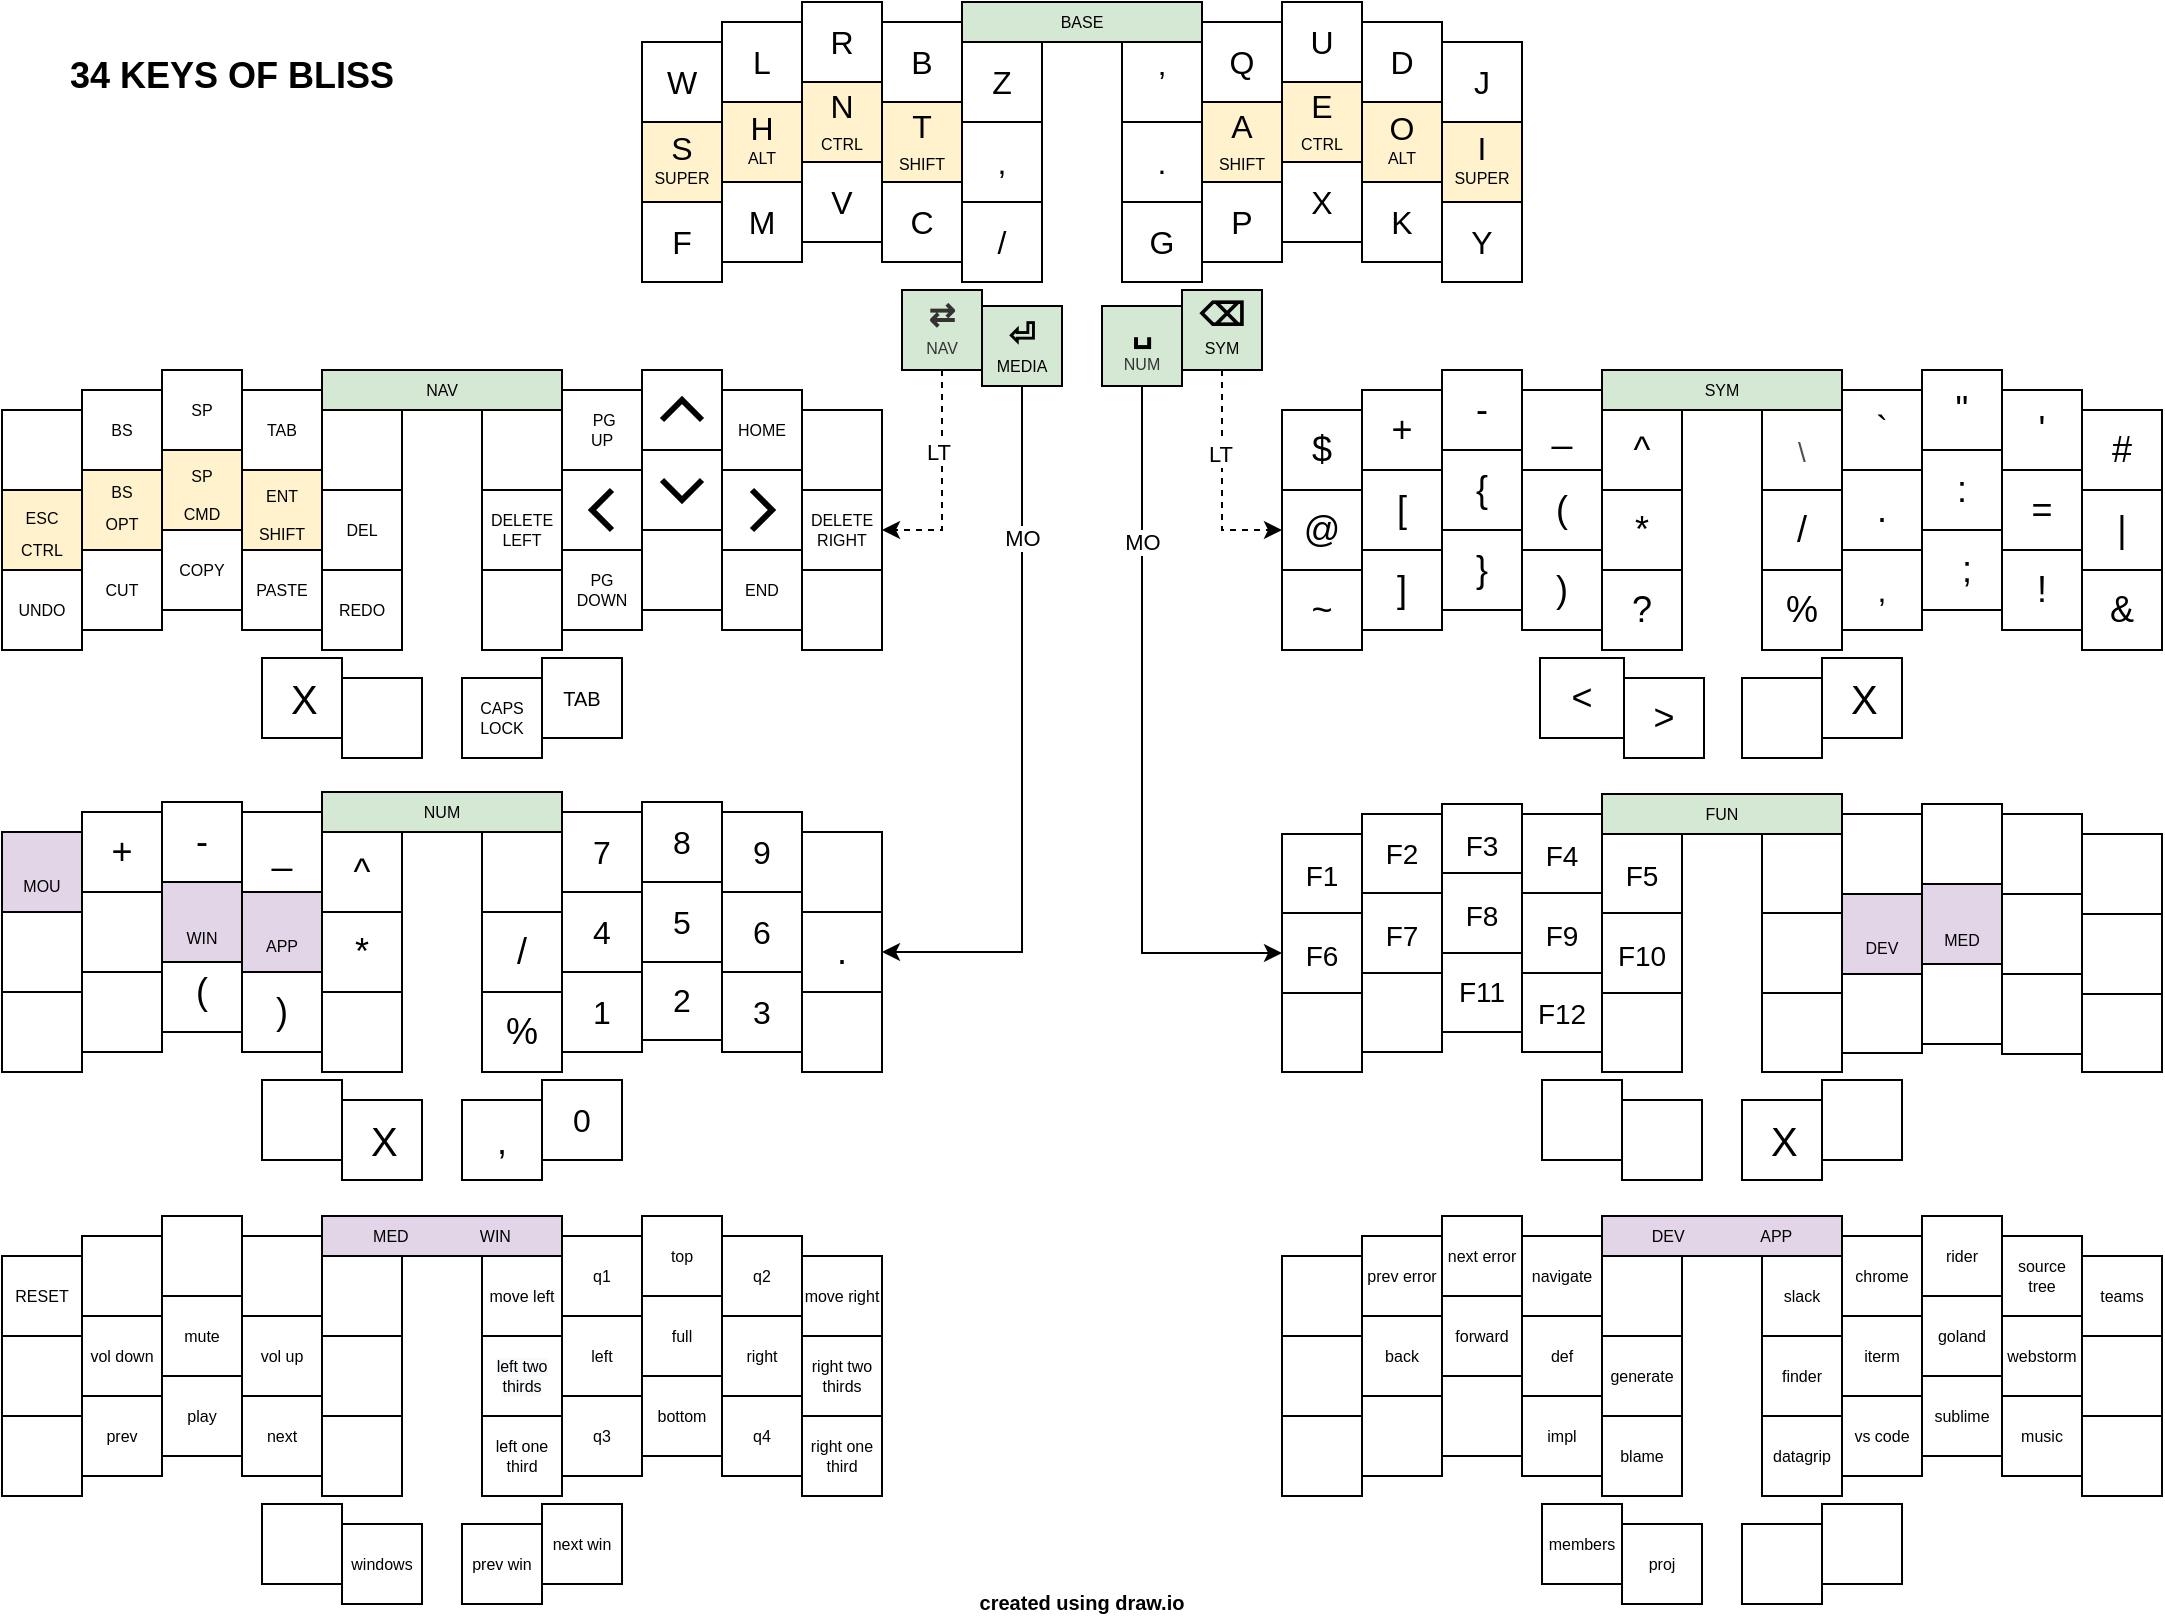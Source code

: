 <mxfile version="14.9.3" type="github">
  <diagram id="dI8Z4wPohuPnjsctlPrf" name="Page-1">
    <mxGraphModel dx="914" dy="626" grid="0" gridSize="10" guides="1" tooltips="1" connect="1" arrows="0" fold="1" page="1" pageScale="1" pageWidth="1169" pageHeight="827" background="#ffffff" math="0" shadow="0">
      <root>
        <mxCell id="0" />
        <mxCell id="1" parent="0" />
        <mxCell id="Cg2wbslkKcuUpNjyLaXX-5" value="Q" style="rounded=0;whiteSpace=wrap;html=1;fontSize=16;shadow=0;sketch=0;" parent="1" vertex="1">
          <mxGeometry x="644" y="23" width="40" height="40" as="geometry" />
        </mxCell>
        <mxCell id="Cg2wbslkKcuUpNjyLaXX-1" value="B" style="rounded=0;whiteSpace=wrap;html=1;fontSize=16;shadow=0;sketch=0;" parent="1" vertex="1">
          <mxGeometry x="484" y="23" width="40" height="40" as="geometry" />
        </mxCell>
        <mxCell id="LZO36vIUFyBDVAd05VLG-187" value="&lt;span style=&quot;font-size: 16px&quot;&gt;1&lt;/span&gt;" style="rounded=0;whiteSpace=wrap;html=1;fontSize=18;shadow=0;sketch=0;" parent="1" vertex="1">
          <mxGeometry x="324" y="498" width="40" height="40" as="geometry" />
        </mxCell>
        <mxCell id="LZO36vIUFyBDVAd05VLG-324" value="&lt;span style=&quot;font-size: 16px&quot;&gt;2&lt;/span&gt;" style="rounded=0;whiteSpace=wrap;html=1;fontSize=18;shadow=0;sketch=0;" parent="1" vertex="1">
          <mxGeometry x="364" y="492" width="40" height="40" as="geometry" />
        </mxCell>
        <mxCell id="LZO36vIUFyBDVAd05VLG-325" value="&lt;span style=&quot;font-size: 16px&quot;&gt;3&lt;/span&gt;" style="rounded=0;whiteSpace=wrap;html=1;fontSize=18;shadow=0;sketch=0;" parent="1" vertex="1">
          <mxGeometry x="404" y="498" width="40" height="40" as="geometry" />
        </mxCell>
        <mxCell id="LZO36vIUFyBDVAd05VLG-135" value="" style="rounded=0;whiteSpace=wrap;html=1;fontSize=18;shadow=0;sketch=0;" parent="1" vertex="1">
          <mxGeometry x="444" y="508" width="40" height="40" as="geometry" />
        </mxCell>
        <mxCell id="LZO36vIUFyBDVAd05VLG-184" value="%" style="rounded=0;whiteSpace=wrap;html=1;fontSize=18;shadow=0;sketch=0;" parent="1" vertex="1">
          <mxGeometry x="284" y="508" width="40" height="40" as="geometry" />
        </mxCell>
        <mxCell id="LZO36vIUFyBDVAd05VLG-204" value="&lt;span style=&quot;font-size: 16px&quot;&gt;0&lt;/span&gt;" style="rounded=0;whiteSpace=wrap;html=1;fontSize=18;shadow=0;sketch=0;" parent="1" vertex="1">
          <mxGeometry x="314" y="552" width="40" height="40" as="geometry" />
        </mxCell>
        <mxCell id="LZO36vIUFyBDVAd05VLG-213" value="&lt;span style=&quot;font-size: 18px&quot;&gt;,&lt;/span&gt;" style="rounded=0;whiteSpace=wrap;html=1;fontSize=20;shadow=0;sketch=0;" parent="1" vertex="1">
          <mxGeometry x="274" y="562" width="40" height="40" as="geometry" />
        </mxCell>
        <mxCell id="LZO36vIUFyBDVAd05VLG-262" value="" style="rounded=0;whiteSpace=wrap;html=1;fontSize=8;shadow=0;sketch=0;" parent="1" vertex="1">
          <mxGeometry x="174" y="552" width="40" height="40" as="geometry" />
        </mxCell>
        <mxCell id="LZO36vIUFyBDVAd05VLG-263" value="&lt;span&gt;&amp;nbsp;&lt;/span&gt;&lt;span style=&quot;font-size: 20px&quot;&gt;X&lt;/span&gt;" style="rounded=0;whiteSpace=wrap;html=1;fontSize=8;shadow=0;sketch=0;" parent="1" vertex="1">
          <mxGeometry x="214" y="562" width="40" height="40" as="geometry" />
        </mxCell>
        <mxCell id="LZO36vIUFyBDVAd05VLG-180" value="&lt;span style=&quot;font-size: 18px&quot;&gt;_&lt;/span&gt;" style="rounded=0;whiteSpace=wrap;html=1;fontSize=8;shadow=0;sketch=0;" parent="1" vertex="1">
          <mxGeometry x="164" y="418" width="40" height="40" as="geometry" />
        </mxCell>
        <mxCell id="LZO36vIUFyBDVAd05VLG-181" value="&lt;span style=&quot;font-size: 18px&quot;&gt;^&lt;/span&gt;" style="rounded=0;whiteSpace=wrap;html=1;fontSize=8;shadow=0;sketch=0;" parent="1" vertex="1">
          <mxGeometry x="204" y="428" width="40" height="40" as="geometry" />
        </mxCell>
        <mxCell id="LZO36vIUFyBDVAd05VLG-295" value="&lt;span style=&quot;font-size: 18px&quot;&gt;+&lt;/span&gt;" style="rounded=0;whiteSpace=wrap;html=1;fontSize=8;shadow=0;sketch=0;" parent="1" vertex="1">
          <mxGeometry x="84" y="418" width="40" height="40" as="geometry" />
        </mxCell>
        <mxCell id="LZO36vIUFyBDVAd05VLG-194" value="&lt;span&gt;&amp;amp;&lt;/span&gt;" style="rounded=0;whiteSpace=wrap;html=1;fontSize=18;shadow=0;sketch=0;" parent="1" vertex="1">
          <mxGeometry x="1084" y="297" width="40" height="40" as="geometry" />
        </mxCell>
        <mxCell id="LZO36vIUFyBDVAd05VLG-1" value="MED&amp;nbsp; &amp;nbsp; &amp;nbsp; &amp;nbsp; &amp;nbsp; &amp;nbsp; &amp;nbsp; &amp;nbsp; WIN" style="rounded=0;whiteSpace=wrap;html=1;fontSize=8;fillColor=#e1d5e7;shadow=0;sketch=0;" parent="1" vertex="1">
          <mxGeometry x="204" y="620" width="120" height="20" as="geometry" />
        </mxCell>
        <mxCell id="LZO36vIUFyBDVAd05VLG-2" value="F" style="rounded=0;whiteSpace=wrap;html=1;fontSize=16;shadow=0;sketch=0;" parent="1" vertex="1">
          <mxGeometry x="364" y="113" width="40" height="40" as="geometry" />
        </mxCell>
        <mxCell id="LZO36vIUFyBDVAd05VLG-3" value="M" style="rounded=0;whiteSpace=wrap;html=1;fontSize=16;shadow=0;sketch=0;" parent="1" vertex="1">
          <mxGeometry x="404" y="103" width="40" height="40" as="geometry" />
        </mxCell>
        <mxCell id="LZO36vIUFyBDVAd05VLG-5" value="V" style="rounded=0;whiteSpace=wrap;html=1;fontSize=16;shadow=0;sketch=0;" parent="1" vertex="1">
          <mxGeometry x="444" y="93" width="40" height="40" as="geometry" />
        </mxCell>
        <mxCell id="LZO36vIUFyBDVAd05VLG-6" value="T" style="rounded=0;whiteSpace=wrap;html=1;fontSize=16;shadow=0;sketch=0;" parent="1" vertex="1">
          <mxGeometry x="524" y="113" width="40" height="40" as="geometry" />
        </mxCell>
        <mxCell id="LZO36vIUFyBDVAd05VLG-7" value="&lt;p style=&quot;line-height: 80%&quot;&gt;S&lt;br&gt;&lt;font style=&quot;font-size: 8px ; line-height: 100%&quot;&gt;SUPER&lt;/font&gt;&lt;/p&gt;" style="rounded=0;whiteSpace=wrap;html=1;fontSize=16;fillColor=#fff2cc;shadow=0;sketch=0;" parent="1" vertex="1">
          <mxGeometry x="364" y="73" width="40" height="40" as="geometry" />
        </mxCell>
        <mxCell id="LZO36vIUFyBDVAd05VLG-8" value="&lt;p style=&quot;line-height: 80%&quot;&gt;H&lt;br&gt;&lt;span style=&quot;font-size: 8px ; line-height: 100%&quot;&gt;ALT&lt;/span&gt;&lt;/p&gt;" style="rounded=0;whiteSpace=wrap;html=1;fontSize=16;fillColor=#fff2cc;shadow=0;sketch=0;" parent="1" vertex="1">
          <mxGeometry x="404" y="63" width="40" height="40" as="geometry" />
        </mxCell>
        <mxCell id="LZO36vIUFyBDVAd05VLG-9" value="&lt;p style=&quot;line-height: 100%&quot;&gt;N&lt;br&gt;&lt;span style=&quot;font-size: 8px ; line-height: 100%&quot;&gt;CTRL&lt;/span&gt;&lt;br&gt;&lt;/p&gt;" style="rounded=0;whiteSpace=wrap;html=1;fontSize=16;fillColor=#fff2cc;shadow=0;sketch=0;" parent="1" vertex="1">
          <mxGeometry x="444" y="53" width="40" height="40" as="geometry" />
        </mxCell>
        <mxCell id="LZO36vIUFyBDVAd05VLG-11" value="," style="rounded=0;whiteSpace=wrap;html=1;fontSize=16;shadow=0;sketch=0;" parent="1" vertex="1">
          <mxGeometry x="524" y="73" width="40" height="40" as="geometry" />
        </mxCell>
        <mxCell id="LZO36vIUFyBDVAd05VLG-12" value="L" style="rounded=0;whiteSpace=wrap;html=1;fontSize=16;shadow=0;sketch=0;" parent="1" vertex="1">
          <mxGeometry x="404" y="23" width="40" height="40" as="geometry" />
        </mxCell>
        <mxCell id="LZO36vIUFyBDVAd05VLG-15" value="C" style="rounded=0;whiteSpace=wrap;html=1;fontSize=16;shadow=0;sketch=0;" parent="1" vertex="1">
          <mxGeometry x="484" y="103" width="40" height="40" as="geometry" />
        </mxCell>
        <mxCell id="LZO36vIUFyBDVAd05VLG-16" value="/" style="rounded=0;whiteSpace=wrap;html=1;fontSize=16;shadow=0;sketch=0;" parent="1" vertex="1">
          <mxGeometry x="524" y="113" width="40" height="40" as="geometry" />
        </mxCell>
        <mxCell id="LZO36vIUFyBDVAd05VLG-17" value="’" style="rounded=0;whiteSpace=wrap;html=1;fontSize=16;shadow=0;sketch=0;" parent="1" vertex="1">
          <mxGeometry x="604" y="33" width="40" height="40" as="geometry" />
        </mxCell>
        <mxCell id="LZO36vIUFyBDVAd05VLG-19" value="U" style="rounded=0;whiteSpace=wrap;html=1;fontSize=16;shadow=0;sketch=0;" parent="1" vertex="1">
          <mxGeometry x="684" y="13" width="40" height="40" as="geometry" />
        </mxCell>
        <mxCell id="LZO36vIUFyBDVAd05VLG-27" value="G" style="rounded=0;whiteSpace=wrap;html=1;fontSize=16;shadow=0;sketch=0;" parent="1" vertex="1">
          <mxGeometry x="604" y="113" width="40" height="40" as="geometry" />
        </mxCell>
        <mxCell id="LZO36vIUFyBDVAd05VLG-43" value="" style="rounded=0;whiteSpace=wrap;html=1;fontSize=8;shadow=0;sketch=0;" parent="1" vertex="1">
          <mxGeometry x="204" y="217" width="40" height="40" as="geometry" />
        </mxCell>
        <mxCell id="LZO36vIUFyBDVAd05VLG-45" value="UNDO" style="rounded=0;whiteSpace=wrap;html=1;fontSize=8;shadow=0;sketch=0;" parent="1" vertex="1">
          <mxGeometry x="44" y="297" width="40" height="40" as="geometry" />
        </mxCell>
        <mxCell id="LZO36vIUFyBDVAd05VLG-46" value="CUT" style="rounded=0;whiteSpace=wrap;html=1;fontSize=8;shadow=0;sketch=0;" parent="1" vertex="1">
          <mxGeometry x="84" y="287" width="40" height="40" as="geometry" />
        </mxCell>
        <mxCell id="LZO36vIUFyBDVAd05VLG-47" value="COPY" style="rounded=0;whiteSpace=wrap;html=1;fontSize=8;shadow=0;sketch=0;" parent="1" vertex="1">
          <mxGeometry x="124" y="277" width="40" height="40" as="geometry" />
        </mxCell>
        <mxCell id="LZO36vIUFyBDVAd05VLG-48" value="PASTE" style="rounded=0;whiteSpace=wrap;html=1;fontSize=8;shadow=0;sketch=0;" parent="1" vertex="1">
          <mxGeometry x="164" y="287" width="40" height="40" as="geometry" />
        </mxCell>
        <mxCell id="LZO36vIUFyBDVAd05VLG-49" value="&lt;span&gt;DEL&lt;/span&gt;" style="rounded=0;whiteSpace=wrap;html=1;fontSize=8;shadow=0;sketch=0;" parent="1" vertex="1">
          <mxGeometry x="204" y="257" width="40" height="40" as="geometry" />
        </mxCell>
        <mxCell id="LZO36vIUFyBDVAd05VLG-50" value="" style="rounded=0;whiteSpace=wrap;html=1;fontSize=8;shadow=0;sketch=0;" parent="1" vertex="1">
          <mxGeometry x="284" y="217" width="40" height="40" as="geometry" />
        </mxCell>
        <mxCell id="LZO36vIUFyBDVAd05VLG-51" value="&amp;nbsp;PG&lt;br&gt;UP" style="rounded=0;whiteSpace=wrap;html=1;fontSize=8;shadow=0;sketch=0;" parent="1" vertex="1">
          <mxGeometry x="324" y="207" width="40" height="40" as="geometry" />
        </mxCell>
        <mxCell id="LZO36vIUFyBDVAd05VLG-52" value="" style="rounded=0;whiteSpace=wrap;html=1;fontSize=8;shadow=0;sketch=0;" parent="1" vertex="1">
          <mxGeometry x="364" y="197" width="40" height="40" as="geometry" />
        </mxCell>
        <mxCell id="LZO36vIUFyBDVAd05VLG-53" value="&lt;span&gt;HOME&lt;/span&gt;" style="rounded=0;whiteSpace=wrap;html=1;fontSize=8;shadow=0;sketch=0;" parent="1" vertex="1">
          <mxGeometry x="404" y="207" width="40" height="40" as="geometry" />
        </mxCell>
        <mxCell id="LZO36vIUFyBDVAd05VLG-54" value="" style="rounded=0;whiteSpace=wrap;html=1;fontSize=8;shadow=0;sketch=0;" parent="1" vertex="1">
          <mxGeometry x="444" y="217" width="40" height="40" as="geometry" />
        </mxCell>
        <mxCell id="LZO36vIUFyBDVAd05VLG-55" value="&lt;span&gt;DELETE&lt;/span&gt;&lt;br&gt;&lt;span&gt;LEFT&lt;/span&gt;" style="rounded=0;whiteSpace=wrap;html=1;fontSize=8;shadow=0;sketch=0;" parent="1" vertex="1">
          <mxGeometry x="284" y="257" width="40" height="40" as="geometry" />
        </mxCell>
        <mxCell id="LZO36vIUFyBDVAd05VLG-56" value="" style="rounded=0;whiteSpace=wrap;html=1;fontSize=8;shadow=0;sketch=0;" parent="1" vertex="1">
          <mxGeometry x="324" y="247" width="40" height="40" as="geometry" />
        </mxCell>
        <mxCell id="LZO36vIUFyBDVAd05VLG-57" value="" style="rounded=0;whiteSpace=wrap;html=1;fontSize=8;shadow=0;sketch=0;" parent="1" vertex="1">
          <mxGeometry x="364" y="237" width="40" height="40" as="geometry" />
        </mxCell>
        <mxCell id="LZO36vIUFyBDVAd05VLG-58" value="" style="rounded=0;whiteSpace=wrap;html=1;fontSize=8;shadow=0;sketch=0;" parent="1" vertex="1">
          <mxGeometry x="404" y="247" width="40" height="40" as="geometry" />
        </mxCell>
        <mxCell id="LZO36vIUFyBDVAd05VLG-59" value="&lt;span&gt;DELETE&lt;/span&gt;&lt;br&gt;&lt;span&gt;RIGHT&lt;/span&gt;" style="rounded=0;whiteSpace=wrap;html=1;fontSize=8;shadow=0;sketch=0;" parent="1" vertex="1">
          <mxGeometry x="444" y="257" width="40" height="40" as="geometry" />
        </mxCell>
        <mxCell id="LZO36vIUFyBDVAd05VLG-60" value="" style="rounded=0;whiteSpace=wrap;html=1;fontSize=8;shadow=0;sketch=0;" parent="1" vertex="1">
          <mxGeometry x="284" y="297" width="40" height="40" as="geometry" />
        </mxCell>
        <mxCell id="LZO36vIUFyBDVAd05VLG-61" value="&lt;span style=&quot;font-size: 8px;&quot;&gt;PG&lt;/span&gt;&lt;br style=&quot;font-size: 8px;&quot;&gt;&lt;span style=&quot;font-size: 8px;&quot;&gt;DOWN&lt;/span&gt;" style="rounded=0;whiteSpace=wrap;html=1;fontSize=8;shadow=0;sketch=0;" parent="1" vertex="1">
          <mxGeometry x="324" y="287" width="40" height="40" as="geometry" />
        </mxCell>
        <mxCell id="LZO36vIUFyBDVAd05VLG-62" value="" style="rounded=0;whiteSpace=wrap;html=1;fontSize=18;shadow=0;sketch=0;" parent="1" vertex="1">
          <mxGeometry x="364" y="277" width="40" height="40" as="geometry" />
        </mxCell>
        <mxCell id="LZO36vIUFyBDVAd05VLG-63" value="&lt;span&gt;END&lt;/span&gt;" style="rounded=0;whiteSpace=wrap;html=1;fontSize=8;shadow=0;sketch=0;" parent="1" vertex="1">
          <mxGeometry x="404" y="287" width="40" height="40" as="geometry" />
        </mxCell>
        <mxCell id="LZO36vIUFyBDVAd05VLG-64" value="" style="rounded=0;whiteSpace=wrap;html=1;fontSize=8;shadow=0;sketch=0;" parent="1" vertex="1">
          <mxGeometry x="444" y="297" width="40" height="40" as="geometry" />
        </mxCell>
        <mxCell id="LZO36vIUFyBDVAd05VLG-65" value="&lt;span&gt;CAPS&lt;/span&gt;&lt;br&gt;&lt;span&gt;LOCK&lt;/span&gt;" style="rounded=0;whiteSpace=wrap;html=1;fontSize=8;shadow=0;sketch=0;" parent="1" vertex="1">
          <mxGeometry x="274" y="351" width="40" height="40" as="geometry" />
        </mxCell>
        <mxCell id="LZO36vIUFyBDVAd05VLG-98" value="slack" style="rounded=0;whiteSpace=wrap;html=1;fontSize=8;shadow=0;sketch=0;" parent="1" vertex="1">
          <mxGeometry x="924" y="640" width="40" height="40" as="geometry" />
        </mxCell>
        <mxCell id="LZO36vIUFyBDVAd05VLG-99" value="" style="rounded=0;whiteSpace=wrap;html=1;fontSize=8;shadow=0;sketch=0;" parent="1" vertex="1">
          <mxGeometry x="1084" y="680" width="40" height="40" as="geometry" />
        </mxCell>
        <mxCell id="LZO36vIUFyBDVAd05VLG-104" value="finder" style="rounded=0;whiteSpace=wrap;html=1;fontSize=8;shadow=0;sketch=0;" parent="1" vertex="1">
          <mxGeometry x="924" y="680" width="40" height="40" as="geometry" />
        </mxCell>
        <mxCell id="LZO36vIUFyBDVAd05VLG-105" value="&lt;span&gt;datagrip&lt;/span&gt;" style="rounded=0;whiteSpace=wrap;html=1;fontSize=8;shadow=0;sketch=0;" parent="1" vertex="1">
          <mxGeometry x="924" y="720" width="40" height="40" as="geometry" />
        </mxCell>
        <mxCell id="LZO36vIUFyBDVAd05VLG-106" value="teams" style="rounded=0;whiteSpace=wrap;html=1;fontSize=8;shadow=0;sketch=0;" parent="1" vertex="1">
          <mxGeometry x="1084" y="640" width="40" height="40" as="geometry" />
        </mxCell>
        <mxCell id="LZO36vIUFyBDVAd05VLG-119" value="" style="rounded=0;whiteSpace=wrap;html=1;fontSize=8;shadow=0;sketch=0;" parent="1" vertex="1">
          <mxGeometry x="954" y="764" width="40" height="40" as="geometry" />
        </mxCell>
        <mxCell id="LZO36vIUFyBDVAd05VLG-120" value="" style="rounded=0;whiteSpace=wrap;html=1;fontSize=8;shadow=0;sketch=0;" parent="1" vertex="1">
          <mxGeometry x="914" y="774" width="40" height="40" as="geometry" />
        </mxCell>
        <mxCell id="LZO36vIUFyBDVAd05VLG-122" value="members" style="rounded=0;whiteSpace=wrap;html=1;fontSize=8;shadow=0;sketch=0;" parent="1" vertex="1">
          <mxGeometry x="814" y="764" width="40" height="40" as="geometry" />
        </mxCell>
        <mxCell id="LZO36vIUFyBDVAd05VLG-123" value="proj" style="rounded=0;whiteSpace=wrap;html=1;fontSize=8;shadow=0;sketch=0;" parent="1" vertex="1">
          <mxGeometry x="854" y="774" width="40" height="40" as="geometry" />
        </mxCell>
        <mxCell id="LZO36vIUFyBDVAd05VLG-124" value="&lt;span&gt;$&lt;/span&gt;" style="rounded=0;whiteSpace=wrap;html=1;fontSize=18;shadow=0;sketch=0;" parent="1" vertex="1">
          <mxGeometry x="684" y="217" width="40" height="40" as="geometry" />
        </mxCell>
        <mxCell id="LZO36vIUFyBDVAd05VLG-125" value="&lt;span&gt;#&lt;/span&gt;" style="rounded=0;whiteSpace=wrap;html=1;fontSize=18;shadow=0;sketch=0;" parent="1" vertex="1">
          <mxGeometry x="1084" y="217" width="40" height="40" as="geometry" />
        </mxCell>
        <mxCell id="LZO36vIUFyBDVAd05VLG-127" value="]" style="rounded=0;whiteSpace=wrap;html=1;fontSize=18;shadow=0;sketch=0;" parent="1" vertex="1">
          <mxGeometry x="724" y="287" width="40" height="40" as="geometry" />
        </mxCell>
        <mxCell id="LZO36vIUFyBDVAd05VLG-128" value="&lt;span&gt;?&lt;/span&gt;" style="rounded=0;whiteSpace=wrap;html=1;fontSize=18;shadow=0;sketch=0;" parent="1" vertex="1">
          <mxGeometry x="844" y="297" width="40" height="40" as="geometry" />
        </mxCell>
        <mxCell id="LZO36vIUFyBDVAd05VLG-129" value="&lt;span style=&quot;font-family: &amp;#34;helvetica&amp;#34;&quot;&gt;@&lt;/span&gt;" style="rounded=0;whiteSpace=wrap;html=1;fontSize=18;shadow=0;sketch=0;" parent="1" vertex="1">
          <mxGeometry x="684" y="257" width="40" height="40" as="geometry" />
        </mxCell>
        <mxCell id="LZO36vIUFyBDVAd05VLG-130" value="&lt;span&gt;[&lt;/span&gt;" style="rounded=0;whiteSpace=wrap;html=1;fontSize=18;gradientDirection=east;shadow=0;sketch=0;" parent="1" vertex="1">
          <mxGeometry x="724" y="247" width="40" height="40" as="geometry" />
        </mxCell>
        <mxCell id="LZO36vIUFyBDVAd05VLG-131" value="&lt;span&gt;{&lt;/span&gt;" style="rounded=0;whiteSpace=wrap;html=1;fontSize=18;gradientDirection=east;shadow=0;sketch=0;" parent="1" vertex="1">
          <mxGeometry x="764" y="237" width="40" height="40" as="geometry" />
        </mxCell>
        <mxCell id="LZO36vIUFyBDVAd05VLG-132" value="&lt;span&gt;(&lt;/span&gt;" style="rounded=0;whiteSpace=wrap;html=1;fontSize=18;gradientDirection=east;shadow=0;sketch=0;" parent="1" vertex="1">
          <mxGeometry x="804" y="247" width="40" height="40" as="geometry" />
        </mxCell>
        <mxCell id="LZO36vIUFyBDVAd05VLG-134" value="&lt;span style=&quot;font-size: 16px&quot;&gt;5&lt;/span&gt;" style="rounded=0;whiteSpace=wrap;html=1;fontSize=18;shadow=0;sketch=0;" parent="1" vertex="1">
          <mxGeometry x="364" y="453" width="40" height="40" as="geometry" />
        </mxCell>
        <mxCell id="LZO36vIUFyBDVAd05VLG-136" value="" style="rounded=0;whiteSpace=wrap;html=1;fontSize=18;shadow=0;sketch=0;" parent="1" vertex="1">
          <mxGeometry x="444" y="428" width="40" height="40" as="geometry" />
        </mxCell>
        <mxCell id="LZO36vIUFyBDVAd05VLG-137" value="&lt;span&gt;.&lt;/span&gt;" style="rounded=0;whiteSpace=wrap;html=1;fontSize=18;shadow=0;sketch=0;" parent="1" vertex="1">
          <mxGeometry x="444" y="468" width="40" height="40" as="geometry" />
        </mxCell>
        <mxCell id="LZO36vIUFyBDVAd05VLG-139" value="&lt;span style=&quot;color: rgb(77 , 81 , 86) ; font-family: &amp;#34;arial&amp;#34; , sans-serif ; font-size: 14px ; text-align: left ; background-color: rgb(255 , 255 , 255)&quot;&gt;\&lt;/span&gt;" style="rounded=0;whiteSpace=wrap;html=1;fontSize=18;shadow=0;sketch=0;" parent="1" vertex="1">
          <mxGeometry x="924" y="217" width="40" height="40" as="geometry" />
        </mxCell>
        <mxCell id="LZO36vIUFyBDVAd05VLG-140" value="&lt;span&gt;`&lt;/span&gt;" style="rounded=0;whiteSpace=wrap;html=1;fontSize=18;shadow=0;sketch=0;" parent="1" vertex="1">
          <mxGeometry x="964" y="207" width="40" height="40" as="geometry" />
        </mxCell>
        <mxCell id="LZO36vIUFyBDVAd05VLG-142" value="&lt;span&gt;&#39;&lt;/span&gt;" style="rounded=0;whiteSpace=wrap;html=1;fontSize=18;shadow=0;sketch=0;" parent="1" vertex="1">
          <mxGeometry x="1044" y="207" width="40" height="40" as="geometry" />
        </mxCell>
        <mxCell id="LZO36vIUFyBDVAd05VLG-144" value="&lt;span&gt;&quot;&lt;/span&gt;" style="rounded=0;whiteSpace=wrap;html=1;fontSize=18;shadow=0;sketch=0;" parent="1" vertex="1">
          <mxGeometry x="1004" y="197" width="40" height="40" as="geometry" />
        </mxCell>
        <mxCell id="LZO36vIUFyBDVAd05VLG-145" value="&lt;span&gt;%&lt;/span&gt;" style="rounded=0;whiteSpace=wrap;html=1;fontSize=18;shadow=0;sketch=0;" parent="1" vertex="1">
          <mxGeometry x="924" y="297" width="40" height="40" as="geometry" />
        </mxCell>
        <mxCell id="LZO36vIUFyBDVAd05VLG-149" value="&lt;span&gt;/&lt;/span&gt;" style="rounded=0;whiteSpace=wrap;html=1;fontSize=18;shadow=0;sketch=0;" parent="1" vertex="1">
          <mxGeometry x="924" y="257" width="40" height="40" as="geometry" />
        </mxCell>
        <mxCell id="LZO36vIUFyBDVAd05VLG-150" value="" style="rounded=0;whiteSpace=wrap;html=1;fontSize=18;shadow=0;sketch=0;" parent="1" vertex="1">
          <mxGeometry x="914" y="351" width="40" height="40" as="geometry" />
        </mxCell>
        <mxCell id="LZO36vIUFyBDVAd05VLG-153" value="&lt;span style=&quot;font-size: 18px&quot;&gt;&amp;lt;&lt;/span&gt;" style="rounded=0;whiteSpace=wrap;html=1;fontSize=8;shadow=0;sketch=0;" parent="1" vertex="1">
          <mxGeometry x="813" y="341" width="42" height="40" as="geometry" />
        </mxCell>
        <mxCell id="LZO36vIUFyBDVAd05VLG-154" value="&lt;span style=&quot;font-size: 18px&quot;&gt;&amp;gt;&lt;/span&gt;" style="rounded=0;whiteSpace=wrap;html=1;fontSize=8;shadow=0;sketch=0;" parent="1" vertex="1">
          <mxGeometry x="855" y="351" width="40" height="40" as="geometry" />
        </mxCell>
        <mxCell id="LZO36vIUFyBDVAd05VLG-155" value="BASE" style="rounded=0;whiteSpace=wrap;html=1;fontSize=8;fillColor=#d5e8d4;shadow=0;sketch=0;" parent="1" vertex="1">
          <mxGeometry x="524" y="13" width="120" height="20" as="geometry" />
        </mxCell>
        <mxCell id="LZO36vIUFyBDVAd05VLG-156" value="NAV" style="rounded=0;whiteSpace=wrap;html=1;fontSize=8;fillColor=#d5e8d4;shadow=0;sketch=0;" parent="1" vertex="1">
          <mxGeometry x="204" y="197" width="120" height="20" as="geometry" />
        </mxCell>
        <mxCell id="LZO36vIUFyBDVAd05VLG-158" value="SYM" style="rounded=0;whiteSpace=wrap;html=1;fontSize=8;fillColor=#d5e8d4;shadow=0;sketch=0;" parent="1" vertex="1">
          <mxGeometry x="844" y="197" width="120" height="20" as="geometry" />
        </mxCell>
        <mxCell id="LZO36vIUFyBDVAd05VLG-159" value="DEV&amp;nbsp; &amp;nbsp; &amp;nbsp; &amp;nbsp; &amp;nbsp; &amp;nbsp; &amp;nbsp; &amp;nbsp; &amp;nbsp;APP" style="rounded=0;whiteSpace=wrap;html=1;fontSize=8;fillColor=#e1d5e7;shadow=0;sketch=0;" parent="1" vertex="1">
          <mxGeometry x="844" y="620" width="120" height="20" as="geometry" />
        </mxCell>
        <mxCell id="LZO36vIUFyBDVAd05VLG-178" value="&lt;span&gt;!&lt;/span&gt;" style="rounded=0;whiteSpace=wrap;html=1;fontSize=18;shadow=0;sketch=0;" parent="1" vertex="1">
          <mxGeometry x="1044" y="287" width="40" height="40" as="geometry" />
        </mxCell>
        <mxCell id="LZO36vIUFyBDVAd05VLG-179" value=")" style="rounded=0;whiteSpace=wrap;html=1;fontSize=18;shadow=0;sketch=0;" parent="1" vertex="1">
          <mxGeometry x="804" y="287" width="40" height="40" as="geometry" />
        </mxCell>
        <mxCell id="LZO36vIUFyBDVAd05VLG-182" value="&lt;span&gt;=&lt;/span&gt;" style="rounded=0;whiteSpace=wrap;html=1;fontSize=18;shadow=0;sketch=0;" parent="1" vertex="1">
          <mxGeometry x="1044" y="247" width="40" height="40" as="geometry" />
        </mxCell>
        <mxCell id="LZO36vIUFyBDVAd05VLG-183" value="&lt;span&gt;-&lt;/span&gt;" style="rounded=0;whiteSpace=wrap;html=1;fontSize=18;shadow=0;sketch=0;" parent="1" vertex="1">
          <mxGeometry x="764" y="197" width="40" height="40" as="geometry" />
        </mxCell>
        <mxCell id="LZO36vIUFyBDVAd05VLG-185" value="&lt;span&gt;+&lt;/span&gt;" style="rounded=0;whiteSpace=wrap;html=1;fontSize=18;shadow=0;sketch=0;" parent="1" vertex="1">
          <mxGeometry x="724" y="207" width="40" height="40" as="geometry" />
        </mxCell>
        <mxCell id="LZO36vIUFyBDVAd05VLG-186" value="&lt;span&gt;~&lt;/span&gt;" style="rounded=0;whiteSpace=wrap;html=1;fontSize=18;shadow=0;sketch=0;" parent="1" vertex="1">
          <mxGeometry x="684" y="297" width="40" height="40" as="geometry" />
        </mxCell>
        <mxCell id="LZO36vIUFyBDVAd05VLG-189" value="&lt;span&gt;_&lt;/span&gt;" style="rounded=0;whiteSpace=wrap;html=1;fontSize=18;shadow=0;sketch=0;" parent="1" vertex="1">
          <mxGeometry x="804" y="207" width="40" height="40" as="geometry" />
        </mxCell>
        <mxCell id="LZO36vIUFyBDVAd05VLG-190" value="}" style="rounded=0;whiteSpace=wrap;html=1;fontSize=18;shadow=0;sketch=0;" parent="1" vertex="1">
          <mxGeometry x="764" y="277" width="40" height="40" as="geometry" />
        </mxCell>
        <mxCell id="LZO36vIUFyBDVAd05VLG-191" value="" style="rounded=0;whiteSpace=wrap;html=1;fontSize=18;shadow=0;sketch=0;" parent="1" vertex="1">
          <mxGeometry x="284" y="428" width="40" height="40" as="geometry" />
        </mxCell>
        <mxCell id="LZO36vIUFyBDVAd05VLG-195" value="&lt;span&gt;&amp;nbsp;;&lt;/span&gt;" style="rounded=0;whiteSpace=wrap;html=1;fontSize=18;shadow=0;sketch=0;" parent="1" vertex="1">
          <mxGeometry x="1004" y="277" width="40" height="40" as="geometry" />
        </mxCell>
        <mxCell id="LZO36vIUFyBDVAd05VLG-197" value="&lt;span style=&quot;font-size: 16px&quot;&gt;6&lt;/span&gt;" style="rounded=0;whiteSpace=wrap;html=1;fontSize=18;shadow=0;sketch=0;" parent="1" vertex="1">
          <mxGeometry x="404" y="458" width="40" height="40" as="geometry" />
        </mxCell>
        <mxCell id="LZO36vIUFyBDVAd05VLG-199" value="&lt;span&gt;*&lt;/span&gt;" style="rounded=0;whiteSpace=wrap;html=1;fontSize=18;shadow=0;sketch=0;" parent="1" vertex="1">
          <mxGeometry x="844" y="257" width="40" height="40" as="geometry" />
        </mxCell>
        <mxCell id="LZO36vIUFyBDVAd05VLG-200" value="&lt;span&gt;|&lt;/span&gt;" style="rounded=0;whiteSpace=wrap;html=1;fontSize=18;shadow=0;sketch=0;" parent="1" vertex="1">
          <mxGeometry x="1084" y="257" width="40" height="40" as="geometry" />
        </mxCell>
        <mxCell id="LZO36vIUFyBDVAd05VLG-201" value="&lt;span&gt;:&lt;/span&gt;" style="rounded=0;whiteSpace=wrap;html=1;fontSize=18;shadow=0;sketch=0;" parent="1" vertex="1">
          <mxGeometry x="1004" y="237" width="40" height="40" as="geometry" />
        </mxCell>
        <mxCell id="LZO36vIUFyBDVAd05VLG-212" value="&lt;span style=&quot;font-size: 8px&quot;&gt;&amp;nbsp;&lt;/span&gt;&lt;span&gt;X&lt;/span&gt;" style="rounded=0;whiteSpace=wrap;html=1;fontSize=20;shadow=0;sketch=0;" parent="1" vertex="1">
          <mxGeometry x="954" y="341" width="40" height="40" as="geometry" />
        </mxCell>
        <mxCell id="LZO36vIUFyBDVAd05VLG-216" value="move left" style="rounded=0;whiteSpace=wrap;html=1;fontSize=8;shadow=0;sketch=0;" parent="1" vertex="1">
          <mxGeometry x="284" y="640" width="40" height="40" as="geometry" />
        </mxCell>
        <mxCell id="LZO36vIUFyBDVAd05VLG-217" value="q1" style="rounded=0;whiteSpace=wrap;html=1;fontSize=8;shadow=0;sketch=0;" parent="1" vertex="1">
          <mxGeometry x="324" y="630" width="40" height="40" as="geometry" />
        </mxCell>
        <mxCell id="LZO36vIUFyBDVAd05VLG-218" value="top" style="rounded=0;whiteSpace=wrap;html=1;fontSize=8;shadow=0;sketch=0;" parent="1" vertex="1">
          <mxGeometry x="364" y="620" width="40" height="40" as="geometry" />
        </mxCell>
        <mxCell id="LZO36vIUFyBDVAd05VLG-219" value="q2" style="rounded=0;whiteSpace=wrap;html=1;fontSize=8;shadow=0;sketch=0;" parent="1" vertex="1">
          <mxGeometry x="404" y="630" width="40" height="40" as="geometry" />
        </mxCell>
        <mxCell id="LZO36vIUFyBDVAd05VLG-220" value="move right" style="rounded=0;whiteSpace=wrap;html=1;fontSize=8;shadow=0;sketch=0;" parent="1" vertex="1">
          <mxGeometry x="444" y="640" width="40" height="40" as="geometry" />
        </mxCell>
        <mxCell id="LZO36vIUFyBDVAd05VLG-221" value="&lt;span style=&quot;color: rgb(0 , 0 , 0) ; font-family: &amp;#34;helvetica&amp;#34; ; font-size: 8px ; font-style: normal ; font-weight: 400 ; letter-spacing: normal ; text-align: center ; text-indent: 0px ; text-transform: none ; word-spacing: 0px ; background-color: rgb(248 , 249 , 250) ; display: inline ; float: none&quot;&gt;left two thirds&lt;/span&gt;" style="rounded=0;whiteSpace=wrap;html=1;fontSize=8;shadow=0;sketch=0;" parent="1" vertex="1">
          <mxGeometry x="284" y="680" width="40" height="40" as="geometry" />
        </mxCell>
        <mxCell id="LZO36vIUFyBDVAd05VLG-222" value="left one third" style="rounded=0;whiteSpace=wrap;html=1;fontSize=8;shadow=0;sketch=0;" parent="1" vertex="1">
          <mxGeometry x="284" y="720" width="40" height="40" as="geometry" />
        </mxCell>
        <mxCell id="LZO36vIUFyBDVAd05VLG-223" value="q3" style="rounded=0;whiteSpace=wrap;html=1;fontSize=8;shadow=0;sketch=0;" parent="1" vertex="1">
          <mxGeometry x="324" y="710" width="40" height="40" as="geometry" />
        </mxCell>
        <mxCell id="LZO36vIUFyBDVAd05VLG-224" value="bottom" style="rounded=0;whiteSpace=wrap;html=1;fontSize=8;shadow=0;sketch=0;" parent="1" vertex="1">
          <mxGeometry x="364" y="700" width="40" height="40" as="geometry" />
        </mxCell>
        <mxCell id="LZO36vIUFyBDVAd05VLG-225" value="q4" style="rounded=0;whiteSpace=wrap;html=1;fontSize=8;shadow=0;sketch=0;" parent="1" vertex="1">
          <mxGeometry x="404" y="710" width="40" height="40" as="geometry" />
        </mxCell>
        <mxCell id="LZO36vIUFyBDVAd05VLG-226" value="&lt;span&gt;right one third&lt;/span&gt;" style="rounded=0;whiteSpace=wrap;html=1;fontSize=8;shadow=0;sketch=0;" parent="1" vertex="1">
          <mxGeometry x="444" y="720" width="40" height="40" as="geometry" />
        </mxCell>
        <mxCell id="LZO36vIUFyBDVAd05VLG-227" value="left" style="rounded=0;whiteSpace=wrap;html=1;fontSize=8;shadow=0;sketch=0;" parent="1" vertex="1">
          <mxGeometry x="324" y="670" width="40" height="40" as="geometry" />
        </mxCell>
        <mxCell id="LZO36vIUFyBDVAd05VLG-228" value="full" style="rounded=0;whiteSpace=wrap;html=1;fontSize=8;shadow=0;sketch=0;" parent="1" vertex="1">
          <mxGeometry x="364" y="660" width="40" height="40" as="geometry" />
        </mxCell>
        <mxCell id="LZO36vIUFyBDVAd05VLG-229" value="right" style="rounded=0;whiteSpace=wrap;html=1;fontSize=8;shadow=0;sketch=0;" parent="1" vertex="1">
          <mxGeometry x="404" y="670" width="40" height="40" as="geometry" />
        </mxCell>
        <mxCell id="LZO36vIUFyBDVAd05VLG-230" value="&lt;span style=&quot;font-family: &amp;#34;helvetica&amp;#34;&quot;&gt;right two thirds&lt;/span&gt;" style="rounded=0;whiteSpace=wrap;html=1;fontSize=8;shadow=0;sketch=0;" parent="1" vertex="1">
          <mxGeometry x="444" y="680" width="40" height="40" as="geometry" />
        </mxCell>
        <mxCell id="LZO36vIUFyBDVAd05VLG-231" value="chrome" style="rounded=0;whiteSpace=wrap;html=1;fontSize=8;shadow=0;sketch=0;" parent="1" vertex="1">
          <mxGeometry x="964" y="630" width="40" height="40" as="geometry" />
        </mxCell>
        <mxCell id="LZO36vIUFyBDVAd05VLG-232" value="rider" style="rounded=0;whiteSpace=wrap;html=1;fontSize=8;shadow=0;sketch=0;" parent="1" vertex="1">
          <mxGeometry x="1004" y="620" width="40" height="40" as="geometry" />
        </mxCell>
        <mxCell id="LZO36vIUFyBDVAd05VLG-233" value="source&lt;br&gt;tree" style="rounded=0;whiteSpace=wrap;html=1;fontSize=8;shadow=0;sketch=0;" parent="1" vertex="1">
          <mxGeometry x="1044" y="630" width="40" height="40" as="geometry" />
        </mxCell>
        <mxCell id="LZO36vIUFyBDVAd05VLG-234" value="webstorm" style="rounded=0;whiteSpace=wrap;html=1;fontSize=8;shadow=0;sketch=0;" parent="1" vertex="1">
          <mxGeometry x="1044" y="670" width="40" height="40" as="geometry" />
        </mxCell>
        <mxCell id="LZO36vIUFyBDVAd05VLG-235" value="goland" style="rounded=0;whiteSpace=wrap;html=1;fontSize=8;shadow=0;sketch=0;" parent="1" vertex="1">
          <mxGeometry x="1004" y="660" width="40" height="40" as="geometry" />
        </mxCell>
        <mxCell id="LZO36vIUFyBDVAd05VLG-236" value="iterm" style="rounded=0;whiteSpace=wrap;html=1;fontSize=8;shadow=0;sketch=0;" parent="1" vertex="1">
          <mxGeometry x="964" y="670" width="40" height="40" as="geometry" />
        </mxCell>
        <mxCell id="LZO36vIUFyBDVAd05VLG-238" value="" style="rounded=0;whiteSpace=wrap;html=1;fontSize=8;shadow=0;sketch=0;" parent="1" vertex="1">
          <mxGeometry x="204" y="640" width="40" height="40" as="geometry" />
        </mxCell>
        <mxCell id="LZO36vIUFyBDVAd05VLG-243" value="" style="rounded=0;whiteSpace=wrap;html=1;fontSize=8;shadow=0;sketch=0;" parent="1" vertex="1">
          <mxGeometry x="204" y="720" width="40" height="40" as="geometry" />
        </mxCell>
        <mxCell id="LZO36vIUFyBDVAd05VLG-244" value="" style="rounded=0;whiteSpace=wrap;html=1;fontSize=8;shadow=0;sketch=0;" parent="1" vertex="1">
          <mxGeometry x="174" y="764" width="40" height="40" as="geometry" />
        </mxCell>
        <mxCell id="LZO36vIUFyBDVAd05VLG-245" value="&lt;span&gt;windows&lt;/span&gt;" style="rounded=0;whiteSpace=wrap;html=1;fontSize=8;shadow=0;sketch=0;" parent="1" vertex="1">
          <mxGeometry x="214" y="774" width="40" height="40" as="geometry" />
        </mxCell>
        <mxCell id="LZO36vIUFyBDVAd05VLG-247" value="" style="rounded=0;whiteSpace=wrap;html=1;fontSize=8;shadow=0;sketch=0;" parent="1" vertex="1">
          <mxGeometry x="44" y="680" width="40" height="40" as="geometry" />
        </mxCell>
        <mxCell id="LZO36vIUFyBDVAd05VLG-248" value="&lt;span&gt;vol down&lt;/span&gt;" style="rounded=0;whiteSpace=wrap;html=1;fontSize=8;shadow=0;sketch=0;" parent="1" vertex="1">
          <mxGeometry x="84" y="670" width="40" height="40" as="geometry" />
        </mxCell>
        <mxCell id="LZO36vIUFyBDVAd05VLG-249" value="&lt;span&gt;mute&lt;/span&gt;" style="rounded=0;whiteSpace=wrap;html=1;fontSize=8;shadow=0;sketch=0;" parent="1" vertex="1">
          <mxGeometry x="124" y="660" width="40" height="40" as="geometry" />
        </mxCell>
        <mxCell id="LZO36vIUFyBDVAd05VLG-250" value="" style="rounded=0;whiteSpace=wrap;html=1;fontSize=8;shadow=0;sketch=0;" parent="1" vertex="1">
          <mxGeometry x="204" y="680" width="40" height="40" as="geometry" />
        </mxCell>
        <mxCell id="LZO36vIUFyBDVAd05VLG-251" value="&lt;span&gt;RESET&lt;/span&gt;" style="rounded=0;whiteSpace=wrap;html=1;fontSize=8;shadow=0;sketch=0;" parent="1" vertex="1">
          <mxGeometry x="44" y="640" width="40" height="40" as="geometry" />
        </mxCell>
        <mxCell id="LZO36vIUFyBDVAd05VLG-252" value="" style="rounded=0;whiteSpace=wrap;html=1;fontSize=8;shadow=0;sketch=0;" parent="1" vertex="1">
          <mxGeometry x="84" y="630" width="40" height="40" as="geometry" />
        </mxCell>
        <mxCell id="LZO36vIUFyBDVAd05VLG-253" value="" style="rounded=0;whiteSpace=wrap;html=1;fontSize=8;shadow=0;sketch=0;" parent="1" vertex="1">
          <mxGeometry x="124" y="620" width="40" height="40" as="geometry" />
        </mxCell>
        <mxCell id="LZO36vIUFyBDVAd05VLG-254" value="" style="rounded=0;whiteSpace=wrap;html=1;fontSize=8;shadow=0;sketch=0;" parent="1" vertex="1">
          <mxGeometry x="164" y="630" width="40" height="40" as="geometry" />
        </mxCell>
        <mxCell id="LZO36vIUFyBDVAd05VLG-255" value="prev win" style="rounded=0;whiteSpace=wrap;html=1;fontSize=8;shadow=0;sketch=0;" parent="1" vertex="1">
          <mxGeometry x="274" y="774" width="40" height="40" as="geometry" />
        </mxCell>
        <mxCell id="LZO36vIUFyBDVAd05VLG-256" value="next win" style="rounded=0;whiteSpace=wrap;html=1;fontSize=8;shadow=0;sketch=0;" parent="1" vertex="1">
          <mxGeometry x="314" y="764" width="40" height="40" as="geometry" />
        </mxCell>
        <mxCell id="LZO36vIUFyBDVAd05VLG-257" value="&lt;span&gt;vol up&lt;/span&gt;" style="rounded=0;whiteSpace=wrap;html=1;fontSize=8;shadow=0;sketch=0;" parent="1" vertex="1">
          <mxGeometry x="164" y="670" width="40" height="40" as="geometry" />
        </mxCell>
        <mxCell id="LZO36vIUFyBDVAd05VLG-284" value="" style="rounded=0;whiteSpace=wrap;html=1;fontSize=8;shadow=0;sketch=0;" parent="1" vertex="1">
          <mxGeometry x="44" y="720" width="40" height="40" as="geometry" />
        </mxCell>
        <mxCell id="LZO36vIUFyBDVAd05VLG-285" value="&lt;span&gt;prev&lt;/span&gt;" style="rounded=0;whiteSpace=wrap;html=1;fontSize=8;shadow=0;sketch=0;" parent="1" vertex="1">
          <mxGeometry x="84" y="710" width="40" height="40" as="geometry" />
        </mxCell>
        <mxCell id="LZO36vIUFyBDVAd05VLG-286" value="&lt;span&gt;play&lt;/span&gt;" style="rounded=0;whiteSpace=wrap;html=1;fontSize=8;shadow=0;sketch=0;" parent="1" vertex="1">
          <mxGeometry x="124" y="700" width="40" height="40" as="geometry" />
        </mxCell>
        <mxCell id="LZO36vIUFyBDVAd05VLG-287" value="&lt;span&gt;next&lt;/span&gt;" style="rounded=0;whiteSpace=wrap;html=1;fontSize=8;shadow=0;sketch=0;" parent="1" vertex="1">
          <mxGeometry x="164" y="710" width="40" height="40" as="geometry" />
        </mxCell>
        <mxCell id="LZO36vIUFyBDVAd05VLG-288" value="vs code" style="rounded=0;whiteSpace=wrap;html=1;fontSize=8;shadow=0;sketch=0;" parent="1" vertex="1">
          <mxGeometry x="964" y="710" width="40" height="40" as="geometry" />
        </mxCell>
        <mxCell id="LZO36vIUFyBDVAd05VLG-289" value="sublime" style="rounded=0;whiteSpace=wrap;html=1;fontSize=8;shadow=0;sketch=0;" parent="1" vertex="1">
          <mxGeometry x="1004" y="700" width="40" height="40" as="geometry" />
        </mxCell>
        <mxCell id="LZO36vIUFyBDVAd05VLG-290" value="music" style="rounded=0;whiteSpace=wrap;html=1;fontSize=8;shadow=0;sketch=0;" parent="1" vertex="1">
          <mxGeometry x="1044" y="710" width="40" height="40" as="geometry" />
        </mxCell>
        <mxCell id="LZO36vIUFyBDVAd05VLG-291" value="" style="rounded=0;whiteSpace=wrap;html=1;fontSize=8;shadow=0;sketch=0;" parent="1" vertex="1">
          <mxGeometry x="1084" y="720" width="40" height="40" as="geometry" />
        </mxCell>
        <mxCell id="LZO36vIUFyBDVAd05VLG-292" value="&lt;span style=&quot;font-size: 18px&quot;&gt;.&lt;/span&gt;" style="rounded=0;whiteSpace=wrap;html=1;fontSize=8;shadow=0;sketch=0;" parent="1" vertex="1">
          <mxGeometry x="964" y="247" width="40" height="40" as="geometry" />
        </mxCell>
        <mxCell id="LZO36vIUFyBDVAd05VLG-293" value="&lt;span style=&quot;font-size: 16px&quot;&gt;,&lt;/span&gt;" style="rounded=0;whiteSpace=wrap;html=1;fontSize=8;shadow=0;sketch=0;" parent="1" vertex="1">
          <mxGeometry x="964" y="287" width="40" height="40" as="geometry" />
        </mxCell>
        <mxCell id="LZO36vIUFyBDVAd05VLG-296" value="&lt;span style=&quot;font-size: 18px&quot;&gt;^&lt;/span&gt;" style="rounded=0;whiteSpace=wrap;html=1;fontSize=8;shadow=0;sketch=0;" parent="1" vertex="1">
          <mxGeometry x="844" y="217" width="40" height="40" as="geometry" />
        </mxCell>
        <mxCell id="LZO36vIUFyBDVAd05VLG-297" value="&lt;span style=&quot;font-size: 16px&quot;&gt;8&lt;/span&gt;" style="rounded=0;whiteSpace=wrap;html=1;fontSize=8;shadow=0;sketch=0;" parent="1" vertex="1">
          <mxGeometry x="364" y="413" width="40" height="40" as="geometry" />
        </mxCell>
        <mxCell id="LZO36vIUFyBDVAd05VLG-298" value="&lt;span style=&quot;font-size: 16px&quot;&gt;9&lt;/span&gt;" style="rounded=0;whiteSpace=wrap;html=1;fontSize=8;shadow=0;sketch=0;" parent="1" vertex="1">
          <mxGeometry x="404" y="418" width="40" height="40" as="geometry" />
        </mxCell>
        <mxCell id="LZO36vIUFyBDVAd05VLG-299" value="&lt;span style=&quot;font-size: 18px&quot;&gt;/&lt;/span&gt;" style="rounded=0;whiteSpace=wrap;html=1;fontSize=8;shadow=0;sketch=0;" parent="1" vertex="1">
          <mxGeometry x="284" y="468" width="40" height="40" as="geometry" />
        </mxCell>
        <mxCell id="LZO36vIUFyBDVAd05VLG-326" value="&lt;span style=&quot;font-size: 16px&quot;&gt;4&lt;/span&gt;" style="rounded=0;whiteSpace=wrap;html=1;fontSize=18;shadow=0;sketch=0;" parent="1" vertex="1">
          <mxGeometry x="324" y="458" width="40" height="40" as="geometry" />
        </mxCell>
        <mxCell id="YUrG1fNYPNurHaSCUAvW-4" value="X" style="rounded=0;whiteSpace=wrap;html=1;fontSize=16;shadow=0;sketch=0;" parent="1" vertex="1">
          <mxGeometry x="684" y="93" width="40" height="40" as="geometry" />
        </mxCell>
        <mxCell id="YUrG1fNYPNurHaSCUAvW-5" value="Y" style="rounded=0;whiteSpace=wrap;html=1;fontSize=16;shadow=0;sketch=0;" parent="1" vertex="1">
          <mxGeometry x="764" y="113" width="40" height="40" as="geometry" />
        </mxCell>
        <mxCell id="YUrG1fNYPNurHaSCUAvW-6" value="K" style="rounded=0;whiteSpace=wrap;html=1;fontSize=16;shadow=0;sketch=0;" parent="1" vertex="1">
          <mxGeometry x="724" y="103" width="40" height="40" as="geometry" />
        </mxCell>
        <mxCell id="YUrG1fNYPNurHaSCUAvW-7" value="" style="rounded=0;whiteSpace=wrap;html=1;fontSize=8;shadow=0;sketch=0;" parent="1" vertex="1">
          <mxGeometry x="684" y="640" width="40" height="40" as="geometry" />
        </mxCell>
        <mxCell id="YUrG1fNYPNurHaSCUAvW-8" value="generate" style="rounded=0;whiteSpace=wrap;html=1;fontSize=8;shadow=0;sketch=0;" parent="1" vertex="1">
          <mxGeometry x="844" y="680" width="40" height="40" as="geometry" />
        </mxCell>
        <mxCell id="YUrG1fNYPNurHaSCUAvW-9" value="" style="rounded=0;whiteSpace=wrap;html=1;fontSize=8;shadow=0;sketch=0;" parent="1" vertex="1">
          <mxGeometry x="844" y="640" width="40" height="40" as="geometry" />
        </mxCell>
        <mxCell id="YUrG1fNYPNurHaSCUAvW-10" value="" style="rounded=0;whiteSpace=wrap;html=1;fontSize=8;shadow=0;sketch=0;" parent="1" vertex="1">
          <mxGeometry x="684" y="680" width="40" height="40" as="geometry" />
        </mxCell>
        <mxCell id="YUrG1fNYPNurHaSCUAvW-11" value="back" style="rounded=0;whiteSpace=wrap;html=1;fontSize=8;shadow=0;sketch=0;" parent="1" vertex="1">
          <mxGeometry x="724" y="670" width="40" height="40" as="geometry" />
        </mxCell>
        <mxCell id="YUrG1fNYPNurHaSCUAvW-12" value="forward" style="rounded=0;whiteSpace=wrap;html=1;fontSize=8;shadow=0;sketch=0;" parent="1" vertex="1">
          <mxGeometry x="764" y="660" width="40" height="40" as="geometry" />
        </mxCell>
        <mxCell id="YUrG1fNYPNurHaSCUAvW-13" value="def" style="rounded=0;whiteSpace=wrap;html=1;fontSize=8;shadow=0;sketch=0;" parent="1" vertex="1">
          <mxGeometry x="804" y="670" width="40" height="40" as="geometry" />
        </mxCell>
        <mxCell id="YUrG1fNYPNurHaSCUAvW-14" value="blame" style="rounded=0;whiteSpace=wrap;html=1;fontSize=8;shadow=0;sketch=0;" parent="1" vertex="1">
          <mxGeometry x="844" y="720" width="40" height="40" as="geometry" />
        </mxCell>
        <mxCell id="YUrG1fNYPNurHaSCUAvW-15" value="prev error" style="rounded=0;whiteSpace=wrap;html=1;fontSize=8;shadow=0;sketch=0;" parent="1" vertex="1">
          <mxGeometry x="724" y="630" width="40" height="40" as="geometry" />
        </mxCell>
        <mxCell id="YUrG1fNYPNurHaSCUAvW-16" value="navigate" style="rounded=0;whiteSpace=wrap;html=1;fontSize=8;shadow=0;sketch=0;" parent="1" vertex="1">
          <mxGeometry x="804" y="630" width="40" height="40" as="geometry" />
        </mxCell>
        <mxCell id="YUrG1fNYPNurHaSCUAvW-17" value="next error" style="rounded=0;whiteSpace=wrap;html=1;fontSize=8;shadow=0;sketch=0;" parent="1" vertex="1">
          <mxGeometry x="764" y="620" width="40" height="40" as="geometry" />
        </mxCell>
        <mxCell id="YUrG1fNYPNurHaSCUAvW-18" value="" style="rounded=0;whiteSpace=wrap;html=1;fontSize=8;shadow=0;sketch=0;" parent="1" vertex="1">
          <mxGeometry x="684" y="720" width="40" height="40" as="geometry" />
        </mxCell>
        <mxCell id="YUrG1fNYPNurHaSCUAvW-19" value="" style="rounded=0;whiteSpace=wrap;html=1;fontSize=8;shadow=0;sketch=0;" parent="1" vertex="1">
          <mxGeometry x="724" y="710" width="40" height="40" as="geometry" />
        </mxCell>
        <mxCell id="YUrG1fNYPNurHaSCUAvW-20" value="" style="rounded=0;whiteSpace=wrap;html=1;fontSize=8;shadow=0;sketch=0;" parent="1" vertex="1">
          <mxGeometry x="764" y="700" width="40" height="40" as="geometry" />
        </mxCell>
        <mxCell id="YUrG1fNYPNurHaSCUAvW-21" value="impl" style="rounded=0;whiteSpace=wrap;html=1;fontSize=8;shadow=0;sketch=0;" parent="1" vertex="1">
          <mxGeometry x="804" y="710" width="40" height="40" as="geometry" />
        </mxCell>
        <mxCell id="M8jas_YJv2-ZbS1_3m-B-7" value="&lt;font style=&quot;font-size: 18px&quot;&gt;34 KEYS OF BLISS&lt;/font&gt;" style="rounded=0;whiteSpace=wrap;html=1;fontSize=12;dashed=1;align=left;verticalAlign=top;fontStyle=1;strokeColor=none;shadow=0;sketch=0;" parent="1" vertex="1">
          <mxGeometry x="76" y="33" width="168" height="40" as="geometry" />
        </mxCell>
        <mxCell id="LZO36vIUFyBDVAd05VLG-206" value="NUM" style="rounded=0;whiteSpace=wrap;html=1;fontSize=8;fillColor=#d5e8d4;shadow=0;sketch=0;" parent="1" vertex="1">
          <mxGeometry x="204" y="408" width="120" height="20" as="geometry" />
        </mxCell>
        <mxCell id="-0DxkVU9jYR1wWTH4TOA-5" value="" style="rounded=0;whiteSpace=wrap;html=1;fontSize=18;shadow=0;sketch=0;" parent="1" vertex="1">
          <mxGeometry x="964" y="498.5" width="40" height="40" as="geometry" />
        </mxCell>
        <mxCell id="-0DxkVU9jYR1wWTH4TOA-6" value="" style="rounded=0;whiteSpace=wrap;html=1;fontSize=18;shadow=0;sketch=0;" parent="1" vertex="1">
          <mxGeometry x="1004" y="494" width="40" height="40" as="geometry" />
        </mxCell>
        <mxCell id="-0DxkVU9jYR1wWTH4TOA-7" value="" style="rounded=0;whiteSpace=wrap;html=1;fontSize=18;shadow=0;sketch=0;" parent="1" vertex="1">
          <mxGeometry x="1044" y="499" width="40" height="40" as="geometry" />
        </mxCell>
        <mxCell id="-0DxkVU9jYR1wWTH4TOA-8" value="" style="rounded=0;whiteSpace=wrap;html=1;fontSize=18;shadow=0;sketch=0;" parent="1" vertex="1">
          <mxGeometry x="1084" y="508" width="40" height="40" as="geometry" />
        </mxCell>
        <mxCell id="-0DxkVU9jYR1wWTH4TOA-9" value="" style="rounded=0;whiteSpace=wrap;html=1;fontSize=18;shadow=0;sketch=0;" parent="1" vertex="1">
          <mxGeometry x="924" y="508" width="40" height="40" as="geometry" />
        </mxCell>
        <mxCell id="-0DxkVU9jYR1wWTH4TOA-11" value="" style="rounded=0;whiteSpace=wrap;html=1;fontSize=18;shadow=0;sketch=0;" parent="1" vertex="1">
          <mxGeometry x="954" y="552" width="40" height="40" as="geometry" />
        </mxCell>
        <mxCell id="-0DxkVU9jYR1wWTH4TOA-12" value="&lt;span style=&quot;font-size: 8px&quot;&gt;&amp;nbsp;&lt;/span&gt;&lt;span&gt;X&lt;/span&gt;" style="rounded=0;whiteSpace=wrap;html=1;fontSize=20;shadow=0;sketch=0;" parent="1" vertex="1">
          <mxGeometry x="914" y="562" width="40" height="40" as="geometry" />
        </mxCell>
        <mxCell id="-0DxkVU9jYR1wWTH4TOA-14" value="" style="rounded=0;whiteSpace=wrap;html=1;fontSize=8;shadow=0;sketch=0;" parent="1" vertex="1">
          <mxGeometry x="814" y="552" width="40" height="40" as="geometry" />
        </mxCell>
        <mxCell id="-0DxkVU9jYR1wWTH4TOA-15" value="" style="rounded=0;whiteSpace=wrap;html=1;fontSize=8;shadow=0;sketch=0;" parent="1" vertex="1">
          <mxGeometry x="854" y="562" width="40" height="40" as="geometry" />
        </mxCell>
        <mxCell id="-0DxkVU9jYR1wWTH4TOA-16" value="&lt;span style=&quot;font-size: 14px&quot;&gt;F3&lt;/span&gt;" style="rounded=0;whiteSpace=wrap;html=1;fontSize=18;shadow=0;sketch=0;" parent="1" vertex="1">
          <mxGeometry x="764" y="414" width="40" height="40" as="geometry" />
        </mxCell>
        <mxCell id="-0DxkVU9jYR1wWTH4TOA-17" value="&lt;span style=&quot;font-size: 14px&quot;&gt;F1&lt;/span&gt;" style="rounded=0;whiteSpace=wrap;html=1;fontSize=18;shadow=0;sketch=0;" parent="1" vertex="1">
          <mxGeometry x="684" y="429" width="40" height="40" as="geometry" />
        </mxCell>
        <mxCell id="-0DxkVU9jYR1wWTH4TOA-18" value="&lt;span style=&quot;font-size: 14px&quot;&gt;F4&lt;/span&gt;" style="rounded=0;whiteSpace=wrap;html=1;fontSize=18;shadow=0;sketch=0;" parent="1" vertex="1">
          <mxGeometry x="804" y="419" width="40" height="40" as="geometry" />
        </mxCell>
        <mxCell id="-0DxkVU9jYR1wWTH4TOA-19" value="&lt;span style=&quot;font-size: 14px&quot;&gt;F5&lt;/span&gt;" style="rounded=0;whiteSpace=wrap;html=1;fontSize=18;shadow=0;sketch=0;" parent="1" vertex="1">
          <mxGeometry x="844" y="429" width="40" height="40" as="geometry" />
        </mxCell>
        <mxCell id="-0DxkVU9jYR1wWTH4TOA-20" value="" style="rounded=0;whiteSpace=wrap;html=1;fontSize=18;shadow=0;sketch=0;" parent="1" vertex="1">
          <mxGeometry x="684" y="508" width="40" height="40" as="geometry" />
        </mxCell>
        <mxCell id="-0DxkVU9jYR1wWTH4TOA-21" value="" style="rounded=0;whiteSpace=wrap;html=1;fontSize=18;shadow=0;sketch=0;" parent="1" vertex="1">
          <mxGeometry x="724" y="498" width="40" height="40" as="geometry" />
        </mxCell>
        <mxCell id="-0DxkVU9jYR1wWTH4TOA-22" value="" style="rounded=0;whiteSpace=wrap;html=1;fontSize=18;shadow=0;sketch=0;" parent="1" vertex="1">
          <mxGeometry x="844" y="508" width="40" height="40" as="geometry" />
        </mxCell>
        <mxCell id="-0DxkVU9jYR1wWTH4TOA-23" value="&lt;span style=&quot;font-size: 14px&quot;&gt;F12&lt;/span&gt;" style="rounded=0;whiteSpace=wrap;html=1;fontSize=18;shadow=0;sketch=0;" parent="1" vertex="1">
          <mxGeometry x="804" y="498" width="40" height="40" as="geometry" />
        </mxCell>
        <mxCell id="-0DxkVU9jYR1wWTH4TOA-24" value="&lt;span style=&quot;font-size: 14px&quot;&gt;F11&lt;/span&gt;" style="rounded=0;whiteSpace=wrap;html=1;fontSize=8;shadow=0;sketch=0;" parent="1" vertex="1">
          <mxGeometry x="764" y="488" width="40" height="40" as="geometry" />
        </mxCell>
        <mxCell id="-0DxkVU9jYR1wWTH4TOA-25" value="&lt;span style=&quot;font-size: 14px&quot;&gt;F2&lt;/span&gt;" style="rounded=0;whiteSpace=wrap;html=1;fontSize=8;shadow=0;sketch=0;" parent="1" vertex="1">
          <mxGeometry x="724" y="419" width="40" height="40" as="geometry" />
        </mxCell>
        <mxCell id="-0DxkVU9jYR1wWTH4TOA-27" value="" style="rounded=0;whiteSpace=wrap;html=1;fontSize=18;shadow=0;sketch=0;" parent="1" vertex="1">
          <mxGeometry x="964" y="419" width="40" height="40" as="geometry" />
        </mxCell>
        <mxCell id="-0DxkVU9jYR1wWTH4TOA-29" value="" style="rounded=0;whiteSpace=wrap;html=1;fontSize=18;shadow=0;sketch=0;" parent="1" vertex="1">
          <mxGeometry x="1084" y="429" width="40" height="40" as="geometry" />
        </mxCell>
        <mxCell id="-0DxkVU9jYR1wWTH4TOA-31" value="" style="rounded=0;whiteSpace=wrap;html=1;fontSize=18;shadow=0;sketch=0;" parent="1" vertex="1">
          <mxGeometry x="924" y="429" width="40" height="40" as="geometry" />
        </mxCell>
        <mxCell id="-0DxkVU9jYR1wWTH4TOA-33" value="" style="rounded=0;whiteSpace=wrap;html=1;fontSize=8;shadow=0;sketch=0;" parent="1" vertex="1">
          <mxGeometry x="1004" y="414" width="40" height="40" as="geometry" />
        </mxCell>
        <mxCell id="-0DxkVU9jYR1wWTH4TOA-34" value="" style="rounded=0;whiteSpace=wrap;html=1;fontSize=8;shadow=0;sketch=0;" parent="1" vertex="1">
          <mxGeometry x="1044" y="419" width="40" height="40" as="geometry" />
        </mxCell>
        <mxCell id="-0DxkVU9jYR1wWTH4TOA-35" value="" style="rounded=0;whiteSpace=wrap;html=1;fontSize=8;shadow=0;sketch=0;" parent="1" vertex="1">
          <mxGeometry x="924" y="468.5" width="40" height="40" as="geometry" />
        </mxCell>
        <mxCell id="-0DxkVU9jYR1wWTH4TOA-41" value="FUN" style="rounded=0;whiteSpace=wrap;html=1;fontSize=8;fillColor=#d5e8d4;shadow=0;sketch=0;" parent="1" vertex="1">
          <mxGeometry x="844" y="409" width="120" height="20" as="geometry" />
        </mxCell>
        <mxCell id="aykicEYwcWb6sCXp0r4l-1" value="&lt;span style=&quot;font-size: 14px&quot;&gt;F8&lt;/span&gt;" style="rounded=0;whiteSpace=wrap;html=1;fontSize=18;shadow=0;sketch=0;" parent="1" vertex="1">
          <mxGeometry x="764" y="448.5" width="40" height="40" as="geometry" />
        </mxCell>
        <mxCell id="aykicEYwcWb6sCXp0r4l-2" value="&lt;span style=&quot;font-size: 14px&quot;&gt;F6&lt;/span&gt;" style="rounded=0;whiteSpace=wrap;html=1;fontSize=18;shadow=0;sketch=0;" parent="1" vertex="1">
          <mxGeometry x="684" y="468.5" width="40" height="40" as="geometry" />
        </mxCell>
        <mxCell id="aykicEYwcWb6sCXp0r4l-3" value="&lt;span style=&quot;font-size: 14px&quot;&gt;F9&lt;br&gt;&lt;/span&gt;" style="rounded=0;whiteSpace=wrap;html=1;fontSize=18;shadow=0;sketch=0;" parent="1" vertex="1">
          <mxGeometry x="804" y="458.5" width="40" height="40" as="geometry" />
        </mxCell>
        <mxCell id="aykicEYwcWb6sCXp0r4l-4" value="&lt;span style=&quot;font-size: 14px&quot;&gt;F10&lt;/span&gt;" style="rounded=0;whiteSpace=wrap;html=1;fontSize=18;shadow=0;sketch=0;" parent="1" vertex="1">
          <mxGeometry x="844" y="468.5" width="40" height="40" as="geometry" />
        </mxCell>
        <mxCell id="zKo5GIf6RphVvLEK5HRa-7" value="&lt;span style=&quot;font-size: 16px&quot;&gt;7&lt;/span&gt;" style="rounded=0;whiteSpace=wrap;html=1;fontSize=8;shadow=0;sketch=0;" parent="1" vertex="1">
          <mxGeometry x="324" y="418" width="40" height="40" as="geometry" />
        </mxCell>
        <mxCell id="zKo5GIf6RphVvLEK5HRa-8" value="&lt;span style=&quot;font-size: 14px&quot;&gt;F7&lt;/span&gt;" style="rounded=0;whiteSpace=wrap;html=1;fontSize=18;shadow=0;sketch=0;" parent="1" vertex="1">
          <mxGeometry x="724" y="458.5" width="40" height="40" as="geometry" />
        </mxCell>
        <mxCell id="KEgTfrSInyR3nOhdkQfZ-1" value="&lt;span style=&quot;font-size: 18px&quot;&gt;-&lt;/span&gt;" style="rounded=0;whiteSpace=wrap;html=1;fontSize=8;shadow=0;sketch=0;" parent="1" vertex="1">
          <mxGeometry x="124" y="413" width="40" height="40" as="geometry" />
        </mxCell>
        <mxCell id="nM1MZ6SFf8dn1nAXg-mr-38" value="&lt;font style=&quot;font-size: 10px&quot;&gt;created using draw.io&lt;/font&gt;" style="rounded=0;whiteSpace=wrap;html=1;fontSize=10;dashed=1;align=center;verticalAlign=top;fontStyle=1;strokeColor=none;shadow=0;sketch=0;" parent="1" vertex="1">
          <mxGeometry x="500" y="801" width="168" height="22" as="geometry" />
        </mxCell>
        <mxCell id="93zmnljg_b6-9A6qKQXr-3" value="&lt;p style=&quot;line-height: 100%&quot;&gt;E&lt;br&gt;&lt;span style=&quot;font-size: 8px ; line-height: 100%&quot;&gt;CTRL&lt;/span&gt;&lt;br&gt;&lt;/p&gt;" style="rounded=0;whiteSpace=wrap;html=1;fontSize=16;fillColor=#fff2cc;shadow=0;sketch=0;" parent="1" vertex="1">
          <mxGeometry x="684" y="53" width="40" height="40" as="geometry" />
        </mxCell>
        <mxCell id="93zmnljg_b6-9A6qKQXr-4" value="&lt;p style=&quot;line-height: 80%&quot;&gt;O&lt;br&gt;&lt;span style=&quot;font-size: 8px ; line-height: 100%&quot;&gt;ALT&lt;/span&gt;&lt;/p&gt;" style="rounded=0;whiteSpace=wrap;html=1;fontSize=16;fillColor=#fff2cc;shadow=0;sketch=0;" parent="1" vertex="1">
          <mxGeometry x="724" y="63" width="40" height="40" as="geometry" />
        </mxCell>
        <mxCell id="93zmnljg_b6-9A6qKQXr-6" value="TAB" style="rounded=0;whiteSpace=wrap;html=1;fontSize=8;shadow=0;sketch=0;" parent="1" vertex="1">
          <mxGeometry x="164" y="207" width="40" height="40" as="geometry" />
        </mxCell>
        <mxCell id="93zmnljg_b6-9A6qKQXr-7" value="SP" style="rounded=0;whiteSpace=wrap;html=1;fontSize=8;shadow=0;sketch=0;" parent="1" vertex="1">
          <mxGeometry x="124" y="197" width="40" height="40" as="geometry" />
        </mxCell>
        <mxCell id="93zmnljg_b6-9A6qKQXr-8" value="BS" style="rounded=0;whiteSpace=wrap;html=1;fontSize=8;shadow=0;sketch=0;" parent="1" vertex="1">
          <mxGeometry x="84" y="207" width="40" height="40" as="geometry" />
        </mxCell>
        <mxCell id="93zmnljg_b6-9A6qKQXr-9" value="" style="rounded=0;whiteSpace=wrap;html=1;fontSize=8;shadow=0;sketch=0;" parent="1" vertex="1">
          <mxGeometry x="44" y="217" width="40" height="40" as="geometry" />
        </mxCell>
        <mxCell id="93zmnljg_b6-9A6qKQXr-14" value="." style="rounded=0;whiteSpace=wrap;html=1;fontSize=16;shadow=0;sketch=0;" parent="1" vertex="1">
          <mxGeometry x="604" y="73" width="40" height="40" as="geometry" />
        </mxCell>
        <mxCell id="93zmnljg_b6-9A6qKQXr-15" value="P" style="rounded=0;whiteSpace=wrap;html=1;fontSize=16;shadow=0;sketch=0;" parent="1" vertex="1">
          <mxGeometry x="644" y="103" width="40" height="40" as="geometry" />
        </mxCell>
        <mxCell id="Cg2wbslkKcuUpNjyLaXX-9" style="edgeStyle=orthogonalEdgeStyle;rounded=0;orthogonalLoop=1;jettySize=auto;html=1;exitX=0.5;exitY=1;exitDx=0;exitDy=0;entryX=0;entryY=0.5;entryDx=0;entryDy=0;dashed=1;" parent="1" source="LZO36vIUFyBDVAd05VLG-30" target="LZO36vIUFyBDVAd05VLG-129" edge="1">
          <mxGeometry relative="1" as="geometry" />
        </mxCell>
        <mxCell id="n35j8wPYgEAzCpnnmdCA-9" value="LT" style="edgeLabel;html=1;align=center;verticalAlign=middle;resizable=0;points=[];" parent="Cg2wbslkKcuUpNjyLaXX-9" vertex="1" connectable="0">
          <mxGeometry x="-0.236" y="-1" relative="1" as="geometry">
            <mxPoint as="offset" />
          </mxGeometry>
        </mxCell>
        <mxCell id="Cg2wbslkKcuUpNjyLaXX-11" style="edgeStyle=orthogonalEdgeStyle;rounded=0;orthogonalLoop=1;jettySize=auto;html=1;exitX=0.5;exitY=1;exitDx=0;exitDy=0;entryX=1;entryY=0.5;entryDx=0;entryDy=0;dashed=1;" parent="1" source="YUrG1fNYPNurHaSCUAvW-23" target="LZO36vIUFyBDVAd05VLG-59" edge="1">
          <mxGeometry relative="1" as="geometry" />
        </mxCell>
        <mxCell id="n35j8wPYgEAzCpnnmdCA-6" value="LT" style="edgeLabel;html=1;align=center;verticalAlign=middle;resizable=0;points=[];" parent="Cg2wbslkKcuUpNjyLaXX-11" vertex="1" connectable="0">
          <mxGeometry x="-0.268" y="-2" relative="1" as="geometry">
            <mxPoint as="offset" />
          </mxGeometry>
        </mxCell>
        <mxCell id="93zmnljg_b6-9A6qKQXr-16" value="&lt;p style=&quot;line-height: 80%&quot;&gt;&lt;font style=&quot;font-size: 8px&quot;&gt;ESC&lt;/font&gt;&lt;br&gt;&lt;font style=&quot;font-size: 8px ; line-height: 100%&quot;&gt;CTRL&lt;/font&gt;&lt;/p&gt;" style="rounded=0;whiteSpace=wrap;html=1;fontSize=16;fillColor=#fff2cc;shadow=0;sketch=0;" parent="1" vertex="1">
          <mxGeometry x="44" y="257" width="40" height="40" as="geometry" />
        </mxCell>
        <mxCell id="93zmnljg_b6-9A6qKQXr-17" value="&lt;p style=&quot;line-height: 80% ; font-size: 8px&quot;&gt;BS&lt;/p&gt;&lt;p style=&quot;line-height: 80% ; font-size: 8px&quot;&gt;&lt;span style=&quot;font-size: 8px ; line-height: 100%&quot;&gt;OPT&lt;/span&gt;&lt;/p&gt;" style="rounded=0;whiteSpace=wrap;html=1;fontSize=16;fillColor=#fff2cc;shadow=0;sketch=0;" parent="1" vertex="1">
          <mxGeometry x="84" y="247" width="40" height="40" as="geometry" />
        </mxCell>
        <mxCell id="93zmnljg_b6-9A6qKQXr-18" value="&lt;p style=&quot;line-height: 100%&quot;&gt;&lt;font style=&quot;font-size: 8px&quot;&gt;SP&lt;/font&gt;&lt;br&gt;&lt;span style=&quot;font-size: 8px ; line-height: 100%&quot;&gt;CMD&lt;/span&gt;&lt;br&gt;&lt;/p&gt;" style="rounded=0;whiteSpace=wrap;html=1;fontSize=16;fillColor=#fff2cc;shadow=0;sketch=0;" parent="1" vertex="1">
          <mxGeometry x="124" y="237" width="40" height="40" as="geometry" />
        </mxCell>
        <mxCell id="93zmnljg_b6-9A6qKQXr-19" value="&lt;p style=&quot;line-height: 100%&quot;&gt;&lt;font style=&quot;font-size: 8px&quot;&gt;ENT&lt;/font&gt;&lt;br&gt;&lt;span style=&quot;font-size: 8px ; line-height: 100%&quot;&gt;SHIFT&lt;/span&gt;&lt;br&gt;&lt;/p&gt;" style="rounded=0;whiteSpace=wrap;html=1;fontSize=16;fillColor=#fff2cc;shadow=0;sketch=0;strokeWidth=1;" parent="1" vertex="1">
          <mxGeometry x="164" y="247" width="40" height="40" as="geometry" />
        </mxCell>
        <mxCell id="93zmnljg_b6-9A6qKQXr-24" value="" style="rounded=0;whiteSpace=wrap;html=1;fontSize=18;shadow=0;sketch=0;" parent="1" vertex="1">
          <mxGeometry x="1044" y="459" width="40" height="40" as="geometry" />
        </mxCell>
        <mxCell id="93zmnljg_b6-9A6qKQXr-25" value="" style="rounded=0;whiteSpace=wrap;html=1;fontSize=18;shadow=0;sketch=0;" parent="1" vertex="1">
          <mxGeometry x="1084" y="469" width="40" height="40" as="geometry" />
        </mxCell>
        <mxCell id="OFvciR_9UQERb0ro3mmv-1" value="" style="rounded=0;whiteSpace=wrap;html=1;fontSize=8;shadow=0;sketch=0;" parent="1" vertex="1">
          <mxGeometry x="44" y="508" width="40" height="40" as="geometry" />
        </mxCell>
        <mxCell id="OFvciR_9UQERb0ro3mmv-2" value="" style="rounded=0;whiteSpace=wrap;html=1;fontSize=8;shadow=0;sketch=0;" parent="1" vertex="1">
          <mxGeometry x="84" y="498" width="40" height="40" as="geometry" />
        </mxCell>
        <mxCell id="OFvciR_9UQERb0ro3mmv-3" value="&lt;span style=&quot;font-size: 18px&quot;&gt;(&lt;/span&gt;" style="rounded=0;whiteSpace=wrap;html=1;fontSize=8;shadow=0;sketch=0;" parent="1" vertex="1">
          <mxGeometry x="124" y="488" width="40" height="40" as="geometry" />
        </mxCell>
        <mxCell id="OFvciR_9UQERb0ro3mmv-4" value="&lt;span style=&quot;font-size: 18px&quot;&gt;)&lt;/span&gt;" style="rounded=0;whiteSpace=wrap;html=1;fontSize=8;shadow=0;sketch=0;" parent="1" vertex="1">
          <mxGeometry x="164" y="498" width="40" height="40" as="geometry" />
        </mxCell>
        <mxCell id="OFvciR_9UQERb0ro3mmv-5" value="&lt;span style=&quot;font-size: 18px&quot;&gt;*&lt;/span&gt;" style="rounded=0;whiteSpace=wrap;html=1;fontSize=8;shadow=0;sketch=0;" parent="1" vertex="1">
          <mxGeometry x="204" y="468" width="40" height="40" as="geometry" />
        </mxCell>
        <mxCell id="OFvciR_9UQERb0ro3mmv-10" value="REDO" style="rounded=0;whiteSpace=wrap;html=1;fontSize=8;shadow=0;sketch=0;" parent="1" vertex="1">
          <mxGeometry x="204" y="297" width="40" height="40" as="geometry" />
        </mxCell>
        <mxCell id="OFvciR_9UQERb0ro3mmv-11" value="" style="rounded=0;whiteSpace=wrap;html=1;fontSize=8;shadow=0;sketch=0;" parent="1" vertex="1">
          <mxGeometry x="204" y="508" width="40" height="40" as="geometry" />
        </mxCell>
        <mxCell id="OFvciR_9UQERb0ro3mmv-12" value="Z" style="rounded=0;whiteSpace=wrap;html=1;fontSize=16;shadow=0;sketch=0;" parent="1" vertex="1">
          <mxGeometry x="524" y="33" width="40" height="40" as="geometry" />
        </mxCell>
        <mxCell id="OFvciR_9UQERb0ro3mmv-14" value="&lt;p style=&quot;line-height: 80%&quot;&gt;&lt;font style=&quot;font-size: 16px&quot;&gt;I&lt;/font&gt;&lt;br&gt;&lt;font style=&quot;font-size: 8px ; line-height: 100%&quot;&gt;SUPER&lt;/font&gt;&lt;/p&gt;" style="rounded=0;whiteSpace=wrap;html=1;fontSize=16;fillColor=#fff2cc;shadow=0;sketch=0;" parent="1" vertex="1">
          <mxGeometry x="764" y="73" width="40" height="40" as="geometry" />
        </mxCell>
        <mxCell id="OFvciR_9UQERb0ro3mmv-16" value="" style="rounded=0;whiteSpace=wrap;html=1;fontSize=8;shadow=0;sketch=0;" parent="1" vertex="1">
          <mxGeometry x="214" y="351" width="40" height="40" as="geometry" />
        </mxCell>
        <mxCell id="OFvciR_9UQERb0ro3mmv-21" value="W" style="rounded=0;whiteSpace=wrap;html=1;fontSize=16;shadow=0;sketch=0;" parent="1" vertex="1">
          <mxGeometry x="364" y="33" width="40" height="40" as="geometry" />
        </mxCell>
        <mxCell id="OFvciR_9UQERb0ro3mmv-25" value="&amp;nbsp;&lt;span style=&quot;font-size: 20px&quot;&gt;X&lt;/span&gt;" style="rounded=0;whiteSpace=wrap;html=1;fontSize=8;shadow=0;sketch=0;" parent="1" vertex="1">
          <mxGeometry x="174" y="341" width="40" height="40" as="geometry" />
        </mxCell>
        <mxCell id="OFvciR_9UQERb0ro3mmv-26" value="&lt;span style=&quot;font-size: 10px&quot;&gt;TAB&lt;/span&gt;" style="rounded=0;whiteSpace=wrap;html=1;fontSize=8;shadow=0;sketch=0;" parent="1" vertex="1">
          <mxGeometry x="314" y="341" width="40" height="40" as="geometry" />
        </mxCell>
        <mxCell id="OFvciR_9UQERb0ro3mmv-27" value="R" style="rounded=0;whiteSpace=wrap;html=1;fontSize=16;shadow=0;sketch=0;" parent="1" vertex="1">
          <mxGeometry x="444" y="13" width="40" height="40" as="geometry" />
        </mxCell>
        <mxCell id="OFvciR_9UQERb0ro3mmv-28" value="" style="rounded=0;whiteSpace=wrap;html=1;fontSize=8;shadow=0;sketch=0;" parent="1" vertex="1">
          <mxGeometry x="44" y="468" width="40" height="40" as="geometry" />
        </mxCell>
        <mxCell id="93zmnljg_b6-9A6qKQXr-1" value="&lt;p style=&quot;line-height: 100%&quot;&gt;T&lt;br&gt;&lt;span style=&quot;font-size: 8px ; line-height: 100%&quot;&gt;SHIFT&lt;/span&gt;&lt;br&gt;&lt;/p&gt;" style="rounded=0;whiteSpace=wrap;html=1;fontSize=16;fillColor=#fff2cc;shadow=0;sketch=0;strokeWidth=1;" parent="1" vertex="1">
          <mxGeometry x="484" y="63" width="40" height="40" as="geometry" />
        </mxCell>
        <mxCell id="93zmnljg_b6-9A6qKQXr-2" value="&lt;p style=&quot;line-height: 100%&quot;&gt;A&lt;br&gt;&lt;span style=&quot;font-size: 8px ; line-height: 100%&quot;&gt;SHIFT&lt;/span&gt;&lt;br&gt;&lt;/p&gt;" style="rounded=0;whiteSpace=wrap;html=1;fontSize=16;fillColor=#fff2cc;shadow=0;sketch=0;strokeWidth=1;" parent="1" vertex="1">
          <mxGeometry x="644" y="63" width="40" height="40" as="geometry" />
        </mxCell>
        <mxCell id="Cg2wbslkKcuUpNjyLaXX-2" value="D" style="rounded=0;whiteSpace=wrap;html=1;fontSize=16;shadow=0;sketch=0;" parent="1" vertex="1">
          <mxGeometry x="724" y="23" width="40" height="40" as="geometry" />
        </mxCell>
        <mxCell id="Cg2wbslkKcuUpNjyLaXX-8" style="edgeStyle=orthogonalEdgeStyle;rounded=0;orthogonalLoop=1;jettySize=auto;html=1;exitX=0.5;exitY=1;exitDx=0;exitDy=0;entryX=1;entryY=0.5;entryDx=0;entryDy=0;" parent="1" source="Cg2wbslkKcuUpNjyLaXX-3" target="LZO36vIUFyBDVAd05VLG-137" edge="1">
          <mxGeometry relative="1" as="geometry" />
        </mxCell>
        <mxCell id="n35j8wPYgEAzCpnnmdCA-7" value="MO" style="edgeLabel;html=1;align=center;verticalAlign=middle;resizable=0;points=[];" parent="Cg2wbslkKcuUpNjyLaXX-8" vertex="1" connectable="0">
          <mxGeometry x="-0.571" relative="1" as="geometry">
            <mxPoint as="offset" />
          </mxGeometry>
        </mxCell>
        <mxCell id="Cg2wbslkKcuUpNjyLaXX-3" value="&lt;font style=&quot;font-size: 16px&quot;&gt;&lt;span&gt;⏎&lt;/span&gt;&lt;/font&gt;&lt;span style=&quot;color: rgb(51 , 51 , 51)&quot;&gt;&lt;span style=&quot;font-size: 10px&quot;&gt; &lt;/span&gt;&lt;span style=&quot;font-weight: normal ; line-height: 200%&quot;&gt;&lt;/span&gt;&lt;br&gt;&lt;/span&gt;&lt;span style=&quot;font-weight: normal&quot;&gt;MEDIA&lt;/span&gt;" style="rounded=0;whiteSpace=wrap;html=1;fontSize=8;fillColor=#d5e8d4;fontStyle=1;shadow=0;sketch=0;strokeWidth=1;" parent="1" vertex="1">
          <mxGeometry x="534" y="165" width="40" height="40" as="geometry" />
        </mxCell>
        <mxCell id="Cg2wbslkKcuUpNjyLaXX-10" style="edgeStyle=orthogonalEdgeStyle;rounded=0;orthogonalLoop=1;jettySize=auto;html=1;exitX=0.5;exitY=1;exitDx=0;exitDy=0;entryX=0;entryY=0.5;entryDx=0;entryDy=0;" parent="1" source="Cg2wbslkKcuUpNjyLaXX-4" target="aykicEYwcWb6sCXp0r4l-2" edge="1">
          <mxGeometry relative="1" as="geometry" />
        </mxCell>
        <mxCell id="n35j8wPYgEAzCpnnmdCA-8" value="MO" style="edgeLabel;html=1;align=center;verticalAlign=middle;resizable=0;points=[];" parent="Cg2wbslkKcuUpNjyLaXX-10" vertex="1" connectable="0">
          <mxGeometry x="-0.562" relative="1" as="geometry">
            <mxPoint as="offset" />
          </mxGeometry>
        </mxCell>
        <mxCell id="Cg2wbslkKcuUpNjyLaXX-4" value="&lt;font style=&quot;font-size: 16px&quot;&gt;␣&lt;/font&gt;&lt;span style=&quot;color: rgb(51 , 51 , 51)&quot;&gt;&lt;span style=&quot;font-size: 10px&quot;&gt; &lt;/span&gt;&lt;br&gt;&lt;span style=&quot;font-weight: normal ; line-height: 200%&quot;&gt;NUM&lt;/span&gt;&lt;/span&gt;" style="rounded=0;whiteSpace=wrap;html=1;fontSize=8;fillColor=#d5e8d4;fontStyle=1;shadow=0;sketch=0;strokeWidth=1;" parent="1" vertex="1">
          <mxGeometry x="594" y="165" width="40" height="40" as="geometry" />
        </mxCell>
        <mxCell id="Cg2wbslkKcuUpNjyLaXX-6" value="J" style="rounded=0;whiteSpace=wrap;html=1;fontSize=16;shadow=0;sketch=0;" parent="1" vertex="1">
          <mxGeometry x="764" y="33" width="40" height="40" as="geometry" />
        </mxCell>
        <mxCell id="YUrG1fNYPNurHaSCUAvW-23" value="&lt;span style=&quot;color: rgb(51 , 51 , 51)&quot;&gt;&lt;font style=&quot;font-size: 16px&quot;&gt;⇄&lt;/font&gt;&lt;br&gt;&lt;span style=&quot;font-weight: normal ; line-height: 200%&quot;&gt;NAV&lt;/span&gt;&lt;br&gt;&lt;/span&gt;" style="rounded=0;whiteSpace=wrap;html=1;fontSize=8;fillColor=#d5e8d4;fontStyle=1;shadow=0;sketch=0;strokeWidth=1;" parent="1" vertex="1">
          <mxGeometry x="494" y="157" width="40" height="40" as="geometry" />
        </mxCell>
        <mxCell id="LZO36vIUFyBDVAd05VLG-30" value="&lt;font size=&quot;1&quot;&gt;&lt;span style=&quot;font-size: 16px&quot;&gt;⌫&lt;/span&gt;&lt;/font&gt;&lt;br&gt;&lt;span style=&quot;font-weight: normal ; line-height: 200%&quot;&gt;SYM&lt;/span&gt;" style="rounded=0;whiteSpace=wrap;html=1;fontSize=8;fillColor=#d5e8d4;fontStyle=1;shadow=0;sketch=0;strokeWidth=1;" parent="1" vertex="1">
          <mxGeometry x="634" y="157" width="40" height="40" as="geometry" />
        </mxCell>
        <mxCell id="Cg2wbslkKcuUpNjyLaXX-18" value="" style="html=1;verticalLabelPosition=bottom;labelBackgroundColor=#ffffff;verticalAlign=top;shadow=0;dashed=0;strokeWidth=3;shape=mxgraph.ios7.misc.up;fontSize=18;fillColor=#000000;" parent="1" vertex="1">
          <mxGeometry x="374" y="212" width="20" height="10" as="geometry" />
        </mxCell>
        <mxCell id="Cg2wbslkKcuUpNjyLaXX-23" value="" style="html=1;verticalLabelPosition=bottom;labelBackgroundColor=#ffffff;verticalAlign=top;shadow=0;dashed=0;strokeWidth=3;shape=mxgraph.ios7.misc.down;fontSize=18;fillColor=#000000;" parent="1" vertex="1">
          <mxGeometry x="374" y="252" width="20" height="10" as="geometry" />
        </mxCell>
        <mxCell id="Cg2wbslkKcuUpNjyLaXX-24" value="" style="html=1;verticalLabelPosition=bottom;labelBackgroundColor=#ffffff;verticalAlign=top;shadow=0;dashed=0;strokeWidth=3;shape=mxgraph.ios7.misc.left;fontSize=18;fillColor=#000000;" parent="1" vertex="1">
          <mxGeometry x="339" y="257" width="10" height="20" as="geometry" />
        </mxCell>
        <mxCell id="Cg2wbslkKcuUpNjyLaXX-25" value="" style="html=1;verticalLabelPosition=bottom;labelBackgroundColor=#ffffff;verticalAlign=top;shadow=0;dashed=0;strokeWidth=3;shape=mxgraph.ios7.misc.right;fontSize=18;fillColor=#000000;" parent="1" vertex="1">
          <mxGeometry x="419" y="257" width="10" height="20" as="geometry" />
        </mxCell>
        <mxCell id="n35j8wPYgEAzCpnnmdCA-1" value="&lt;p style=&quot;line-height: 80%&quot;&gt;&lt;br&gt;&lt;span style=&quot;font-size: 8px ; line-height: 100%&quot;&gt;WIN&lt;/span&gt;&lt;/p&gt;" style="rounded=0;whiteSpace=wrap;html=1;fontSize=16;fillColor=#e1d5e7;shadow=0;sketch=0;" parent="1" vertex="1">
          <mxGeometry x="124" y="453" width="40" height="40" as="geometry" />
        </mxCell>
        <mxCell id="n35j8wPYgEAzCpnnmdCA-2" value="&lt;p style=&quot;line-height: 80%&quot;&gt;&lt;br&gt;&lt;span style=&quot;font-size: 8px&quot;&gt;APP&lt;/span&gt;&lt;/p&gt;" style="rounded=0;whiteSpace=wrap;html=1;fontSize=16;fillColor=#e1d5e7;shadow=0;sketch=0;" parent="1" vertex="1">
          <mxGeometry x="164" y="458" width="40" height="40" as="geometry" />
        </mxCell>
        <mxCell id="n35j8wPYgEAzCpnnmdCA-3" value="" style="rounded=0;whiteSpace=wrap;html=1;fontSize=8;shadow=0;sketch=0;" parent="1" vertex="1">
          <mxGeometry x="84" y="458" width="40" height="40" as="geometry" />
        </mxCell>
        <mxCell id="n35j8wPYgEAzCpnnmdCA-4" value="&lt;p style=&quot;line-height: 80%&quot;&gt;&lt;br&gt;&lt;span style=&quot;font-size: 8px&quot;&gt;DEV&lt;/span&gt;&lt;/p&gt;" style="rounded=0;whiteSpace=wrap;html=1;fontSize=16;fillColor=#e1d5e7;shadow=0;sketch=0;" parent="1" vertex="1">
          <mxGeometry x="964" y="459" width="40" height="40" as="geometry" />
        </mxCell>
        <mxCell id="n35j8wPYgEAzCpnnmdCA-5" value="&lt;p style=&quot;line-height: 80%&quot;&gt;&lt;br&gt;&lt;span style=&quot;font-size: 8px ; line-height: 100%&quot;&gt;MED&lt;/span&gt;&lt;/p&gt;" style="rounded=0;whiteSpace=wrap;html=1;fontSize=16;fillColor=#e1d5e7;shadow=0;sketch=0;" parent="1" vertex="1">
          <mxGeometry x="1004" y="454" width="40" height="40" as="geometry" />
        </mxCell>
        <mxCell id="n35j8wPYgEAzCpnnmdCA-10" value="&lt;p style=&quot;line-height: 80%&quot;&gt;&lt;br&gt;&lt;span style=&quot;font-size: 8px&quot;&gt;MOU&lt;/span&gt;&lt;/p&gt;" style="rounded=0;whiteSpace=wrap;html=1;fontSize=16;fillColor=#e1d5e7;shadow=0;sketch=0;" parent="1" vertex="1">
          <mxGeometry x="44" y="428" width="40" height="40" as="geometry" />
        </mxCell>
      </root>
    </mxGraphModel>
  </diagram>
</mxfile>
